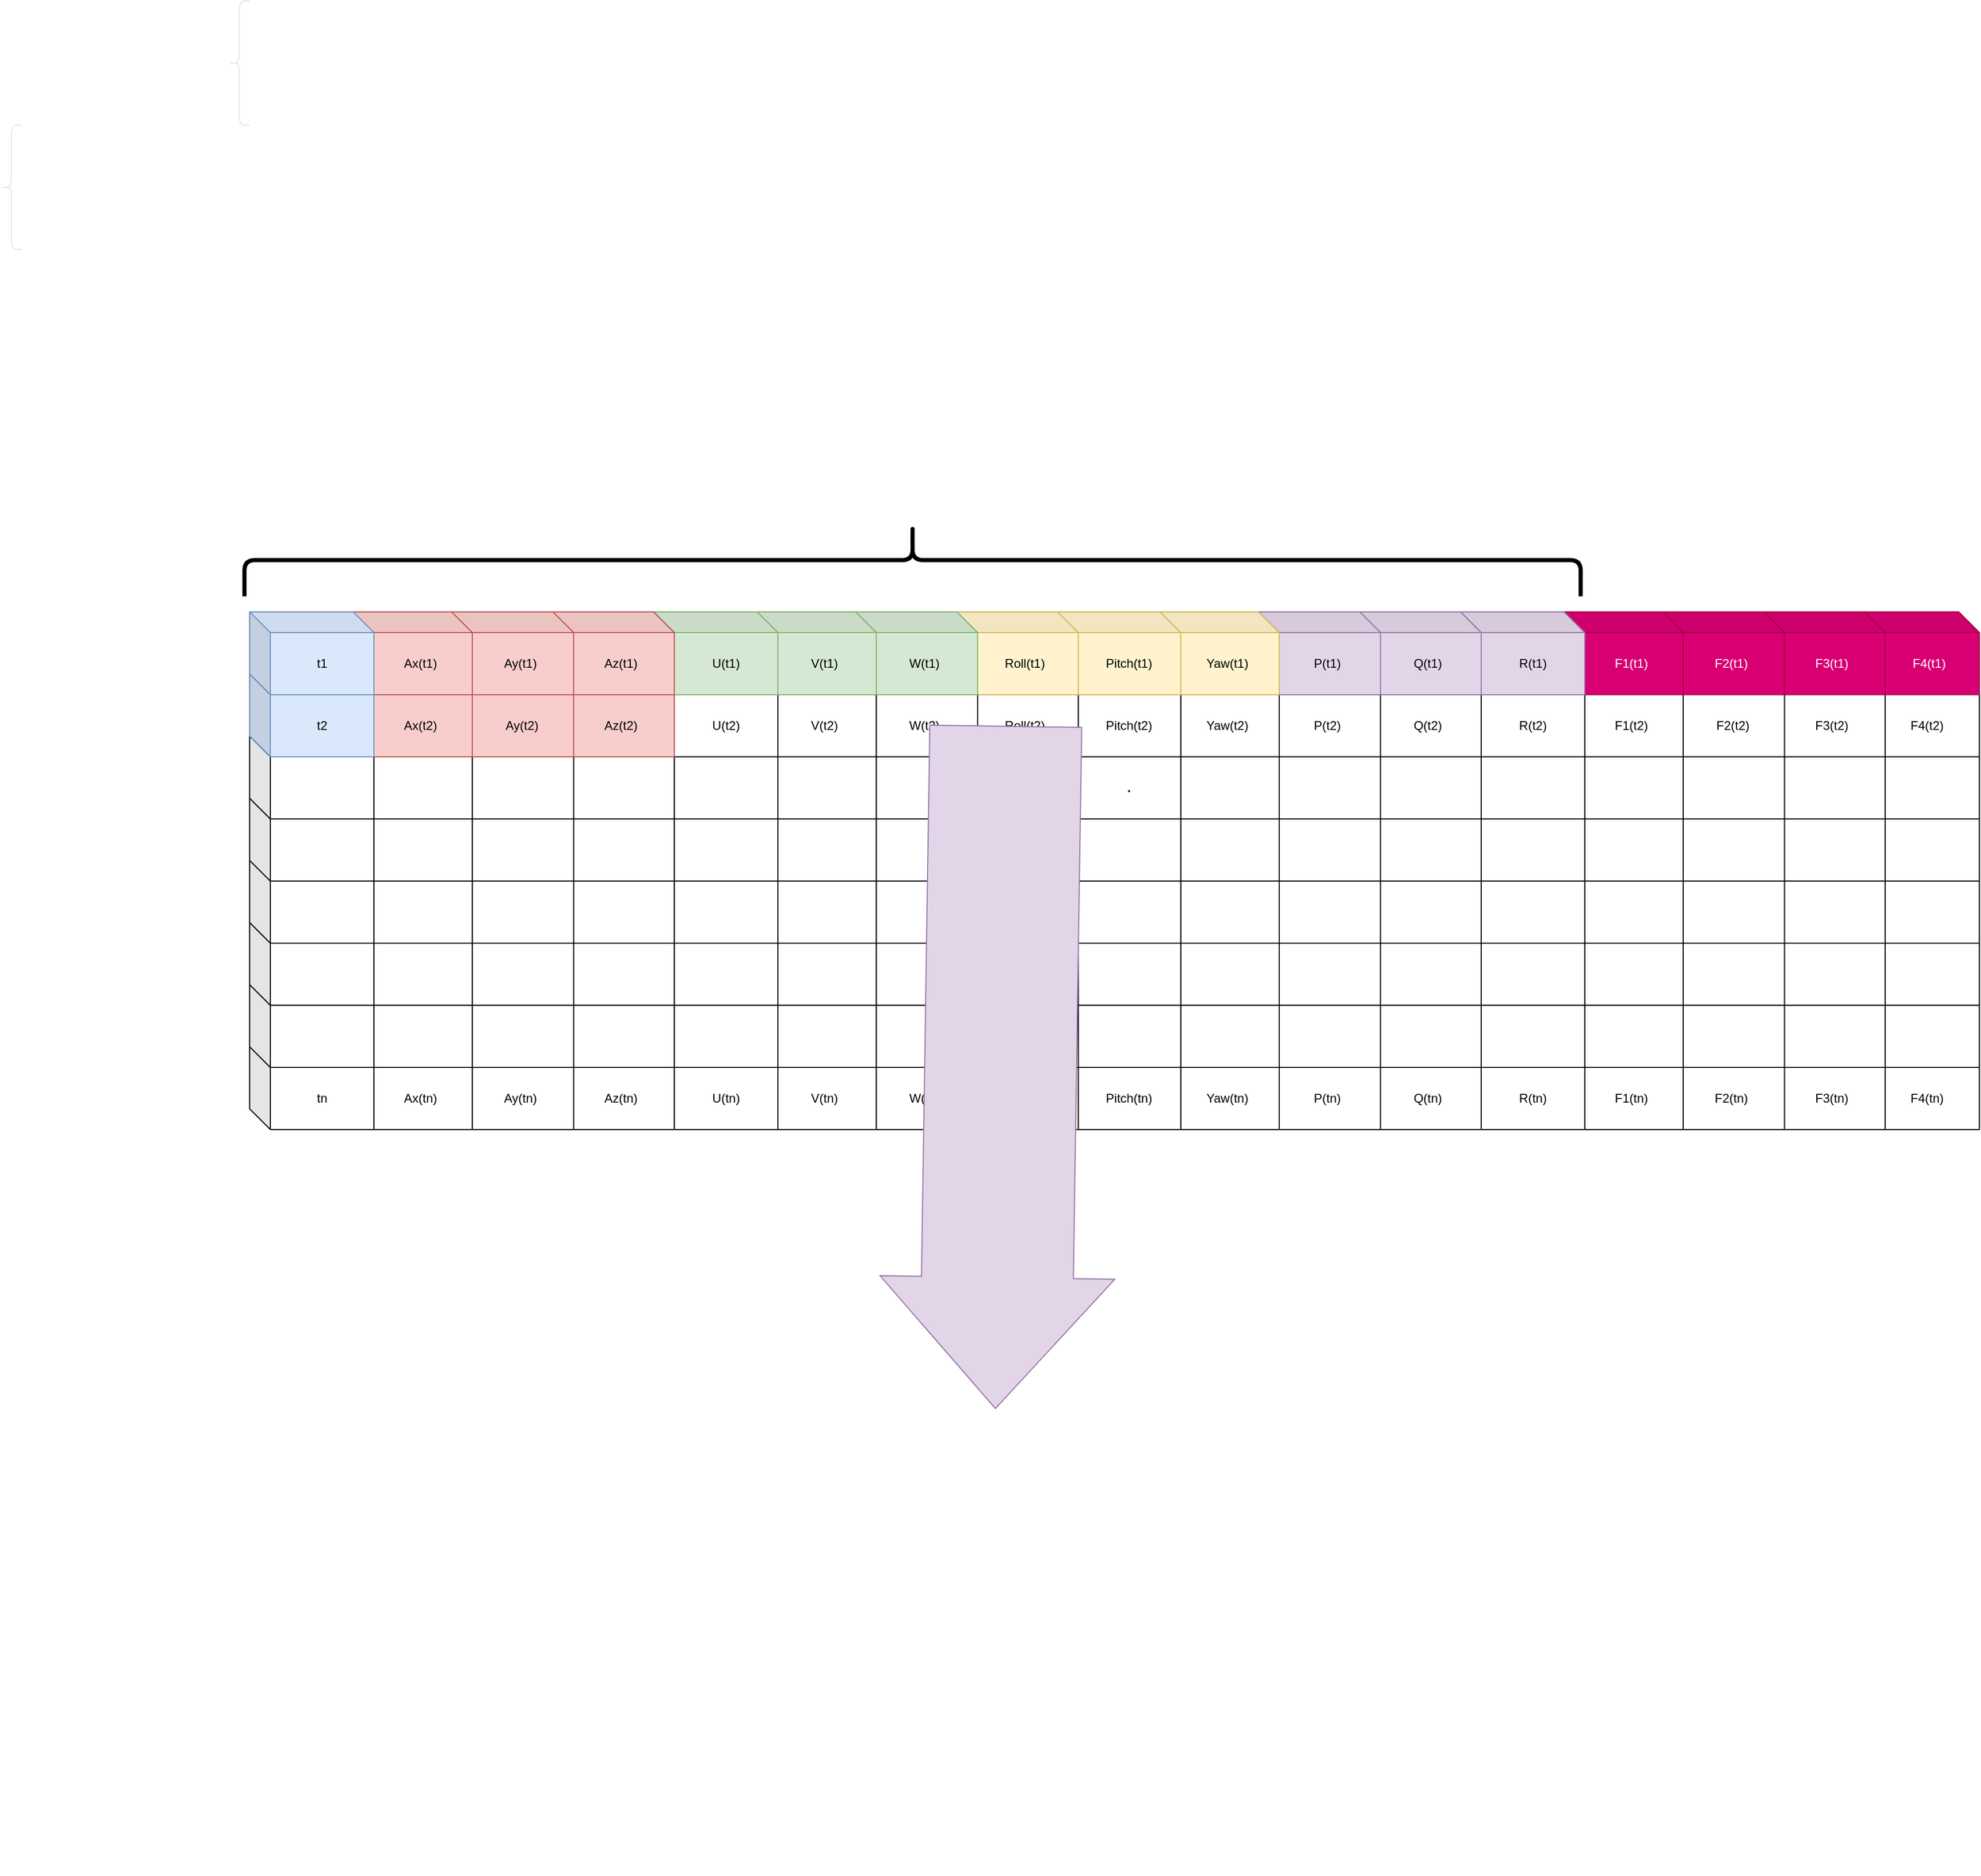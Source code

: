 <mxfile version="20.6.2" type="github">
  <diagram id="QWmx-fH_kVRrVoqvVBay" name="Pagina-1">
    <mxGraphModel dx="3057" dy="2384" grid="1" gridSize="10" guides="1" tooltips="1" connect="1" arrows="1" fold="1" page="1" pageScale="1" pageWidth="827" pageHeight="1169" math="0" shadow="0">
      <root>
        <mxCell id="0" />
        <mxCell id="1" parent="0" />
        <mxCell id="e40BAH5m5hKkYkhLz0NS-443" value="" style="group;fontSize=40;fontStyle=1;" vertex="1" connectable="0" parent="1">
          <mxGeometry x="-1180" y="-380" width="1670" height="1220" as="geometry" />
        </mxCell>
        <mxCell id="e40BAH5m5hKkYkhLz0NS-298" value="" style="group" vertex="1" connectable="0" parent="e40BAH5m5hKkYkhLz0NS-443">
          <mxGeometry x="110" width="1560" height="500" as="geometry" />
        </mxCell>
        <mxCell id="e40BAH5m5hKkYkhLz0NS-299" value="" style="group" vertex="1" connectable="0" parent="e40BAH5m5hKkYkhLz0NS-298">
          <mxGeometry x="769.626" width="790.374" height="500" as="geometry" />
        </mxCell>
        <mxCell id="e40BAH5m5hKkYkhLz0NS-300" value="" style="group" vertex="1" connectable="0" parent="e40BAH5m5hKkYkhLz0NS-299">
          <mxGeometry x="385.307" width="405.066" height="500" as="geometry" />
        </mxCell>
        <mxCell id="e40BAH5m5hKkYkhLz0NS-301" value="" style="group" vertex="1" connectable="0" parent="e40BAH5m5hKkYkhLz0NS-300">
          <mxGeometry x="187.714" width="217.353" height="500" as="geometry" />
        </mxCell>
        <mxCell id="e40BAH5m5hKkYkhLz0NS-302" value="F4(tn)" style="shape=cube;whiteSpace=wrap;html=1;boundedLbl=1;backgroundOutline=1;darkOpacity=0.05;darkOpacity2=0.1;direction=east;" vertex="1" parent="e40BAH5m5hKkYkhLz0NS-301">
          <mxGeometry x="96.04" y="420" width="121.313" height="80" as="geometry" />
        </mxCell>
        <mxCell id="e40BAH5m5hKkYkhLz0NS-303" value="" style="shape=cube;whiteSpace=wrap;html=1;boundedLbl=1;backgroundOutline=1;darkOpacity=0.05;darkOpacity2=0.1;direction=east;" vertex="1" parent="e40BAH5m5hKkYkhLz0NS-301">
          <mxGeometry x="96.04" y="360" width="121.313" height="80" as="geometry" />
        </mxCell>
        <mxCell id="e40BAH5m5hKkYkhLz0NS-304" value="" style="shape=cube;whiteSpace=wrap;html=1;boundedLbl=1;backgroundOutline=1;darkOpacity=0.05;darkOpacity2=0.1;direction=east;" vertex="1" parent="e40BAH5m5hKkYkhLz0NS-301">
          <mxGeometry x="96.04" y="300" width="121.313" height="80" as="geometry" />
        </mxCell>
        <mxCell id="e40BAH5m5hKkYkhLz0NS-305" value="" style="shape=cube;whiteSpace=wrap;html=1;boundedLbl=1;backgroundOutline=1;darkOpacity=0.05;darkOpacity2=0.1;direction=east;" vertex="1" parent="e40BAH5m5hKkYkhLz0NS-301">
          <mxGeometry x="96.04" y="240" width="121.313" height="80" as="geometry" />
        </mxCell>
        <mxCell id="e40BAH5m5hKkYkhLz0NS-306" value="" style="shape=cube;whiteSpace=wrap;html=1;boundedLbl=1;backgroundOutline=1;darkOpacity=0.05;darkOpacity2=0.1;direction=east;" vertex="1" parent="e40BAH5m5hKkYkhLz0NS-301">
          <mxGeometry x="96.04" y="180" width="121.313" height="80" as="geometry" />
        </mxCell>
        <mxCell id="e40BAH5m5hKkYkhLz0NS-307" value="" style="shape=cube;whiteSpace=wrap;html=1;boundedLbl=1;backgroundOutline=1;darkOpacity=0.05;darkOpacity2=0.1;direction=east;" vertex="1" parent="e40BAH5m5hKkYkhLz0NS-301">
          <mxGeometry x="96.04" y="120" width="121.313" height="80" as="geometry" />
        </mxCell>
        <mxCell id="e40BAH5m5hKkYkhLz0NS-308" value="F4(t2)" style="shape=cube;whiteSpace=wrap;html=1;boundedLbl=1;backgroundOutline=1;darkOpacity=0.05;darkOpacity2=0.1;direction=east;" vertex="1" parent="e40BAH5m5hKkYkhLz0NS-301">
          <mxGeometry x="96.04" y="60" width="121.313" height="80" as="geometry" />
        </mxCell>
        <mxCell id="e40BAH5m5hKkYkhLz0NS-309" value="F4(t1)" style="shape=cube;whiteSpace=wrap;html=1;boundedLbl=1;backgroundOutline=1;darkOpacity=0.05;darkOpacity2=0.1;direction=east;fillColor=#d80073;fontColor=#ffffff;strokeColor=#A50040;" vertex="1" parent="e40BAH5m5hKkYkhLz0NS-301">
          <mxGeometry x="100" width="117.35" height="80" as="geometry" />
        </mxCell>
        <mxCell id="e40BAH5m5hKkYkhLz0NS-310" value="" style="shape=cube;whiteSpace=wrap;html=1;boundedLbl=1;backgroundOutline=1;darkOpacity=0.05;darkOpacity2=0.1;" vertex="1" parent="e40BAH5m5hKkYkhLz0NS-301">
          <mxGeometry y="420" width="121.313" height="80" as="geometry" />
        </mxCell>
        <mxCell id="e40BAH5m5hKkYkhLz0NS-311" value="" style="shape=cube;whiteSpace=wrap;html=1;boundedLbl=1;backgroundOutline=1;darkOpacity=0.05;darkOpacity2=0.1;" vertex="1" parent="e40BAH5m5hKkYkhLz0NS-301">
          <mxGeometry y="360" width="121.313" height="80" as="geometry" />
        </mxCell>
        <mxCell id="e40BAH5m5hKkYkhLz0NS-312" value="" style="shape=cube;whiteSpace=wrap;html=1;boundedLbl=1;backgroundOutline=1;darkOpacity=0.05;darkOpacity2=0.1;" vertex="1" parent="e40BAH5m5hKkYkhLz0NS-301">
          <mxGeometry y="300" width="121.313" height="80" as="geometry" />
        </mxCell>
        <mxCell id="e40BAH5m5hKkYkhLz0NS-313" value="" style="shape=cube;whiteSpace=wrap;html=1;boundedLbl=1;backgroundOutline=1;darkOpacity=0.05;darkOpacity2=0.1;" vertex="1" parent="e40BAH5m5hKkYkhLz0NS-301">
          <mxGeometry y="240" width="121.313" height="80" as="geometry" />
        </mxCell>
        <mxCell id="e40BAH5m5hKkYkhLz0NS-314" value="" style="shape=cube;whiteSpace=wrap;html=1;boundedLbl=1;backgroundOutline=1;darkOpacity=0.05;darkOpacity2=0.1;" vertex="1" parent="e40BAH5m5hKkYkhLz0NS-301">
          <mxGeometry y="180" width="121.313" height="80" as="geometry" />
        </mxCell>
        <mxCell id="e40BAH5m5hKkYkhLz0NS-315" value="" style="shape=cube;whiteSpace=wrap;html=1;boundedLbl=1;backgroundOutline=1;darkOpacity=0.05;darkOpacity2=0.1;" vertex="1" parent="e40BAH5m5hKkYkhLz0NS-301">
          <mxGeometry y="120" width="121.313" height="80" as="geometry" />
        </mxCell>
        <mxCell id="e40BAH5m5hKkYkhLz0NS-316" value="" style="shape=cube;whiteSpace=wrap;html=1;boundedLbl=1;backgroundOutline=1;darkOpacity=0.05;darkOpacity2=0.1;" vertex="1" parent="e40BAH5m5hKkYkhLz0NS-301">
          <mxGeometry y="60" width="121.313" height="80" as="geometry" />
        </mxCell>
        <mxCell id="e40BAH5m5hKkYkhLz0NS-317" value="" style="shape=cube;whiteSpace=wrap;html=1;boundedLbl=1;backgroundOutline=1;darkOpacity=0.05;darkOpacity2=0.1;" vertex="1" parent="e40BAH5m5hKkYkhLz0NS-301">
          <mxGeometry width="121.313" height="80" as="geometry" />
        </mxCell>
        <mxCell id="e40BAH5m5hKkYkhLz0NS-318" value="" style="group" vertex="1" connectable="0" parent="e40BAH5m5hKkYkhLz0NS-300">
          <mxGeometry width="212.413" height="500" as="geometry" />
        </mxCell>
        <mxCell id="e40BAH5m5hKkYkhLz0NS-319" value="" style="shape=cube;whiteSpace=wrap;html=1;boundedLbl=1;backgroundOutline=1;darkOpacity=0.05;darkOpacity2=0.1;direction=east;" vertex="1" parent="e40BAH5m5hKkYkhLz0NS-318">
          <mxGeometry x="93.857" y="420" width="118.556" height="80" as="geometry" />
        </mxCell>
        <mxCell id="e40BAH5m5hKkYkhLz0NS-320" value="" style="shape=cube;whiteSpace=wrap;html=1;boundedLbl=1;backgroundOutline=1;darkOpacity=0.05;darkOpacity2=0.1;direction=east;" vertex="1" parent="e40BAH5m5hKkYkhLz0NS-318">
          <mxGeometry x="93.857" y="360" width="118.556" height="80" as="geometry" />
        </mxCell>
        <mxCell id="e40BAH5m5hKkYkhLz0NS-321" value="" style="shape=cube;whiteSpace=wrap;html=1;boundedLbl=1;backgroundOutline=1;darkOpacity=0.05;darkOpacity2=0.1;direction=east;" vertex="1" parent="e40BAH5m5hKkYkhLz0NS-318">
          <mxGeometry x="93.857" y="300" width="118.556" height="80" as="geometry" />
        </mxCell>
        <mxCell id="e40BAH5m5hKkYkhLz0NS-322" value="" style="shape=cube;whiteSpace=wrap;html=1;boundedLbl=1;backgroundOutline=1;darkOpacity=0.05;darkOpacity2=0.1;direction=east;" vertex="1" parent="e40BAH5m5hKkYkhLz0NS-318">
          <mxGeometry x="93.857" y="240" width="118.556" height="80" as="geometry" />
        </mxCell>
        <mxCell id="e40BAH5m5hKkYkhLz0NS-323" value="" style="shape=cube;whiteSpace=wrap;html=1;boundedLbl=1;backgroundOutline=1;darkOpacity=0.05;darkOpacity2=0.1;direction=east;" vertex="1" parent="e40BAH5m5hKkYkhLz0NS-318">
          <mxGeometry x="93.857" y="180" width="118.556" height="80" as="geometry" />
        </mxCell>
        <mxCell id="e40BAH5m5hKkYkhLz0NS-324" value="" style="shape=cube;whiteSpace=wrap;html=1;boundedLbl=1;backgroundOutline=1;darkOpacity=0.05;darkOpacity2=0.1;direction=east;" vertex="1" parent="e40BAH5m5hKkYkhLz0NS-318">
          <mxGeometry x="93.857" y="120" width="118.556" height="80" as="geometry" />
        </mxCell>
        <mxCell id="e40BAH5m5hKkYkhLz0NS-325" value="" style="shape=cube;whiteSpace=wrap;html=1;boundedLbl=1;backgroundOutline=1;darkOpacity=0.05;darkOpacity2=0.1;direction=east;" vertex="1" parent="e40BAH5m5hKkYkhLz0NS-318">
          <mxGeometry x="93.857" y="60" width="118.556" height="80" as="geometry" />
        </mxCell>
        <mxCell id="e40BAH5m5hKkYkhLz0NS-326" value="" style="shape=cube;whiteSpace=wrap;html=1;boundedLbl=1;backgroundOutline=1;darkOpacity=0.05;darkOpacity2=0.1;direction=east;" vertex="1" parent="e40BAH5m5hKkYkhLz0NS-318">
          <mxGeometry x="93.857" width="118.556" height="80" as="geometry" />
        </mxCell>
        <mxCell id="e40BAH5m5hKkYkhLz0NS-327" value="" style="shape=cube;whiteSpace=wrap;html=1;boundedLbl=1;backgroundOutline=1;darkOpacity=0.05;darkOpacity2=0.1;" vertex="1" parent="e40BAH5m5hKkYkhLz0NS-318">
          <mxGeometry y="420" width="118.556" height="80" as="geometry" />
        </mxCell>
        <mxCell id="e40BAH5m5hKkYkhLz0NS-328" value="" style="shape=cube;whiteSpace=wrap;html=1;boundedLbl=1;backgroundOutline=1;darkOpacity=0.05;darkOpacity2=0.1;" vertex="1" parent="e40BAH5m5hKkYkhLz0NS-318">
          <mxGeometry y="360" width="118.556" height="80" as="geometry" />
        </mxCell>
        <mxCell id="e40BAH5m5hKkYkhLz0NS-329" value="" style="shape=cube;whiteSpace=wrap;html=1;boundedLbl=1;backgroundOutline=1;darkOpacity=0.05;darkOpacity2=0.1;" vertex="1" parent="e40BAH5m5hKkYkhLz0NS-318">
          <mxGeometry y="300" width="118.556" height="80" as="geometry" />
        </mxCell>
        <mxCell id="e40BAH5m5hKkYkhLz0NS-330" value="" style="shape=cube;whiteSpace=wrap;html=1;boundedLbl=1;backgroundOutline=1;darkOpacity=0.05;darkOpacity2=0.1;" vertex="1" parent="e40BAH5m5hKkYkhLz0NS-318">
          <mxGeometry y="240" width="118.556" height="80" as="geometry" />
        </mxCell>
        <mxCell id="e40BAH5m5hKkYkhLz0NS-331" value="" style="shape=cube;whiteSpace=wrap;html=1;boundedLbl=1;backgroundOutline=1;darkOpacity=0.05;darkOpacity2=0.1;" vertex="1" parent="e40BAH5m5hKkYkhLz0NS-318">
          <mxGeometry y="180" width="118.556" height="80" as="geometry" />
        </mxCell>
        <mxCell id="e40BAH5m5hKkYkhLz0NS-332" value="" style="shape=cube;whiteSpace=wrap;html=1;boundedLbl=1;backgroundOutline=1;darkOpacity=0.05;darkOpacity2=0.1;" vertex="1" parent="e40BAH5m5hKkYkhLz0NS-318">
          <mxGeometry y="120" width="118.556" height="80" as="geometry" />
        </mxCell>
        <mxCell id="e40BAH5m5hKkYkhLz0NS-333" value="" style="shape=cube;whiteSpace=wrap;html=1;boundedLbl=1;backgroundOutline=1;darkOpacity=0.05;darkOpacity2=0.1;" vertex="1" parent="e40BAH5m5hKkYkhLz0NS-318">
          <mxGeometry y="60" width="118.556" height="80" as="geometry" />
        </mxCell>
        <mxCell id="e40BAH5m5hKkYkhLz0NS-334" value="R(t1)" style="shape=cube;whiteSpace=wrap;html=1;boundedLbl=1;backgroundOutline=1;darkOpacity=0.05;darkOpacity2=0.1;" vertex="1" parent="e40BAH5m5hKkYkhLz0NS-318">
          <mxGeometry width="118.556" height="80" as="geometry" />
        </mxCell>
        <mxCell id="e40BAH5m5hKkYkhLz0NS-335" value="" style="group" vertex="1" connectable="0" parent="e40BAH5m5hKkYkhLz0NS-299">
          <mxGeometry width="405.066" height="500" as="geometry" />
        </mxCell>
        <mxCell id="e40BAH5m5hKkYkhLz0NS-336" value="" style="group" vertex="1" connectable="0" parent="e40BAH5m5hKkYkhLz0NS-335">
          <mxGeometry x="187.714" width="217.353" height="500" as="geometry" />
        </mxCell>
        <mxCell id="e40BAH5m5hKkYkhLz0NS-337" value="" style="shape=cube;whiteSpace=wrap;html=1;boundedLbl=1;backgroundOutline=1;darkOpacity=0.05;darkOpacity2=0.1;direction=east;" vertex="1" parent="e40BAH5m5hKkYkhLz0NS-336">
          <mxGeometry x="96.04" y="420" width="121.313" height="80" as="geometry" />
        </mxCell>
        <mxCell id="e40BAH5m5hKkYkhLz0NS-338" value="" style="shape=cube;whiteSpace=wrap;html=1;boundedLbl=1;backgroundOutline=1;darkOpacity=0.05;darkOpacity2=0.1;direction=east;" vertex="1" parent="e40BAH5m5hKkYkhLz0NS-336">
          <mxGeometry x="96.04" y="360" width="121.313" height="80" as="geometry" />
        </mxCell>
        <mxCell id="e40BAH5m5hKkYkhLz0NS-339" value="" style="shape=cube;whiteSpace=wrap;html=1;boundedLbl=1;backgroundOutline=1;darkOpacity=0.05;darkOpacity2=0.1;direction=east;" vertex="1" parent="e40BAH5m5hKkYkhLz0NS-336">
          <mxGeometry x="96.04" y="300" width="121.313" height="80" as="geometry" />
        </mxCell>
        <mxCell id="e40BAH5m5hKkYkhLz0NS-340" value="" style="shape=cube;whiteSpace=wrap;html=1;boundedLbl=1;backgroundOutline=1;darkOpacity=0.05;darkOpacity2=0.1;direction=east;" vertex="1" parent="e40BAH5m5hKkYkhLz0NS-336">
          <mxGeometry x="96.04" y="240" width="121.313" height="80" as="geometry" />
        </mxCell>
        <mxCell id="e40BAH5m5hKkYkhLz0NS-341" value="" style="shape=cube;whiteSpace=wrap;html=1;boundedLbl=1;backgroundOutline=1;darkOpacity=0.05;darkOpacity2=0.1;direction=east;" vertex="1" parent="e40BAH5m5hKkYkhLz0NS-336">
          <mxGeometry x="96.04" y="180" width="121.313" height="80" as="geometry" />
        </mxCell>
        <mxCell id="e40BAH5m5hKkYkhLz0NS-342" value="" style="shape=cube;whiteSpace=wrap;html=1;boundedLbl=1;backgroundOutline=1;darkOpacity=0.05;darkOpacity2=0.1;direction=east;" vertex="1" parent="e40BAH5m5hKkYkhLz0NS-336">
          <mxGeometry x="96.04" y="120" width="121.313" height="80" as="geometry" />
        </mxCell>
        <mxCell id="e40BAH5m5hKkYkhLz0NS-343" value="" style="shape=cube;whiteSpace=wrap;html=1;boundedLbl=1;backgroundOutline=1;darkOpacity=0.05;darkOpacity2=0.1;direction=east;" vertex="1" parent="e40BAH5m5hKkYkhLz0NS-336">
          <mxGeometry x="96.04" y="60" width="121.313" height="80" as="geometry" />
        </mxCell>
        <mxCell id="e40BAH5m5hKkYkhLz0NS-344" value="Q(t1)" style="shape=cube;whiteSpace=wrap;html=1;boundedLbl=1;backgroundOutline=1;darkOpacity=0.05;darkOpacity2=0.1;direction=east;" vertex="1" parent="e40BAH5m5hKkYkhLz0NS-336">
          <mxGeometry x="96.04" width="121.313" height="80" as="geometry" />
        </mxCell>
        <mxCell id="e40BAH5m5hKkYkhLz0NS-345" value="" style="shape=cube;whiteSpace=wrap;html=1;boundedLbl=1;backgroundOutline=1;darkOpacity=0.05;darkOpacity2=0.1;" vertex="1" parent="e40BAH5m5hKkYkhLz0NS-336">
          <mxGeometry y="420" width="121.313" height="80" as="geometry" />
        </mxCell>
        <mxCell id="e40BAH5m5hKkYkhLz0NS-346" value="" style="shape=cube;whiteSpace=wrap;html=1;boundedLbl=1;backgroundOutline=1;darkOpacity=0.05;darkOpacity2=0.1;" vertex="1" parent="e40BAH5m5hKkYkhLz0NS-336">
          <mxGeometry y="360" width="121.313" height="80" as="geometry" />
        </mxCell>
        <mxCell id="e40BAH5m5hKkYkhLz0NS-347" value="" style="shape=cube;whiteSpace=wrap;html=1;boundedLbl=1;backgroundOutline=1;darkOpacity=0.05;darkOpacity2=0.1;" vertex="1" parent="e40BAH5m5hKkYkhLz0NS-336">
          <mxGeometry y="300" width="121.313" height="80" as="geometry" />
        </mxCell>
        <mxCell id="e40BAH5m5hKkYkhLz0NS-348" value="" style="shape=cube;whiteSpace=wrap;html=1;boundedLbl=1;backgroundOutline=1;darkOpacity=0.05;darkOpacity2=0.1;" vertex="1" parent="e40BAH5m5hKkYkhLz0NS-336">
          <mxGeometry y="240" width="121.313" height="80" as="geometry" />
        </mxCell>
        <mxCell id="e40BAH5m5hKkYkhLz0NS-349" value="" style="shape=cube;whiteSpace=wrap;html=1;boundedLbl=1;backgroundOutline=1;darkOpacity=0.05;darkOpacity2=0.1;" vertex="1" parent="e40BAH5m5hKkYkhLz0NS-336">
          <mxGeometry y="180" width="121.313" height="80" as="geometry" />
        </mxCell>
        <mxCell id="e40BAH5m5hKkYkhLz0NS-350" value="" style="shape=cube;whiteSpace=wrap;html=1;boundedLbl=1;backgroundOutline=1;darkOpacity=0.05;darkOpacity2=0.1;" vertex="1" parent="e40BAH5m5hKkYkhLz0NS-336">
          <mxGeometry y="120" width="121.313" height="80" as="geometry" />
        </mxCell>
        <mxCell id="e40BAH5m5hKkYkhLz0NS-351" value="" style="shape=cube;whiteSpace=wrap;html=1;boundedLbl=1;backgroundOutline=1;darkOpacity=0.05;darkOpacity2=0.1;" vertex="1" parent="e40BAH5m5hKkYkhLz0NS-336">
          <mxGeometry y="60" width="121.313" height="80" as="geometry" />
        </mxCell>
        <mxCell id="e40BAH5m5hKkYkhLz0NS-352" value="P(t1)" style="shape=cube;whiteSpace=wrap;html=1;boundedLbl=1;backgroundOutline=1;darkOpacity=0.05;darkOpacity2=0.1;" vertex="1" parent="e40BAH5m5hKkYkhLz0NS-336">
          <mxGeometry width="121.313" height="80" as="geometry" />
        </mxCell>
        <mxCell id="e40BAH5m5hKkYkhLz0NS-353" value="" style="group" vertex="1" connectable="0" parent="e40BAH5m5hKkYkhLz0NS-335">
          <mxGeometry width="212.413" height="500" as="geometry" />
        </mxCell>
        <mxCell id="e40BAH5m5hKkYkhLz0NS-354" value="" style="shape=cube;whiteSpace=wrap;html=1;boundedLbl=1;backgroundOutline=1;darkOpacity=0.05;darkOpacity2=0.1;direction=east;" vertex="1" parent="e40BAH5m5hKkYkhLz0NS-353">
          <mxGeometry x="93.857" y="420" width="118.556" height="80" as="geometry" />
        </mxCell>
        <mxCell id="e40BAH5m5hKkYkhLz0NS-355" value="" style="shape=cube;whiteSpace=wrap;html=1;boundedLbl=1;backgroundOutline=1;darkOpacity=0.05;darkOpacity2=0.1;direction=east;" vertex="1" parent="e40BAH5m5hKkYkhLz0NS-353">
          <mxGeometry x="93.857" y="360" width="118.556" height="80" as="geometry" />
        </mxCell>
        <mxCell id="e40BAH5m5hKkYkhLz0NS-356" value="" style="shape=cube;whiteSpace=wrap;html=1;boundedLbl=1;backgroundOutline=1;darkOpacity=0.05;darkOpacity2=0.1;direction=east;" vertex="1" parent="e40BAH5m5hKkYkhLz0NS-353">
          <mxGeometry x="93.857" y="300" width="118.556" height="80" as="geometry" />
        </mxCell>
        <mxCell id="e40BAH5m5hKkYkhLz0NS-357" value="" style="shape=cube;whiteSpace=wrap;html=1;boundedLbl=1;backgroundOutline=1;darkOpacity=0.05;darkOpacity2=0.1;direction=east;" vertex="1" parent="e40BAH5m5hKkYkhLz0NS-353">
          <mxGeometry x="93.857" y="240" width="118.556" height="80" as="geometry" />
        </mxCell>
        <mxCell id="e40BAH5m5hKkYkhLz0NS-358" value="" style="shape=cube;whiteSpace=wrap;html=1;boundedLbl=1;backgroundOutline=1;darkOpacity=0.05;darkOpacity2=0.1;direction=east;" vertex="1" parent="e40BAH5m5hKkYkhLz0NS-353">
          <mxGeometry x="93.857" y="180" width="118.556" height="80" as="geometry" />
        </mxCell>
        <mxCell id="e40BAH5m5hKkYkhLz0NS-359" value="" style="shape=cube;whiteSpace=wrap;html=1;boundedLbl=1;backgroundOutline=1;darkOpacity=0.05;darkOpacity2=0.1;direction=east;" vertex="1" parent="e40BAH5m5hKkYkhLz0NS-353">
          <mxGeometry x="93.857" y="120" width="118.556" height="80" as="geometry" />
        </mxCell>
        <mxCell id="e40BAH5m5hKkYkhLz0NS-360" value="" style="shape=cube;whiteSpace=wrap;html=1;boundedLbl=1;backgroundOutline=1;darkOpacity=0.05;darkOpacity2=0.1;direction=east;" vertex="1" parent="e40BAH5m5hKkYkhLz0NS-353">
          <mxGeometry x="93.857" y="60" width="118.556" height="80" as="geometry" />
        </mxCell>
        <mxCell id="e40BAH5m5hKkYkhLz0NS-361" value="Yaw(t1)" style="shape=cube;whiteSpace=wrap;html=1;boundedLbl=1;backgroundOutline=1;darkOpacity=0.05;darkOpacity2=0.1;direction=east;" vertex="1" parent="e40BAH5m5hKkYkhLz0NS-353">
          <mxGeometry x="93.857" width="118.556" height="80" as="geometry" />
        </mxCell>
        <mxCell id="e40BAH5m5hKkYkhLz0NS-362" value="" style="shape=cube;whiteSpace=wrap;html=1;boundedLbl=1;backgroundOutline=1;darkOpacity=0.05;darkOpacity2=0.1;" vertex="1" parent="e40BAH5m5hKkYkhLz0NS-353">
          <mxGeometry y="420" width="118.556" height="80" as="geometry" />
        </mxCell>
        <mxCell id="e40BAH5m5hKkYkhLz0NS-363" value="" style="shape=cube;whiteSpace=wrap;html=1;boundedLbl=1;backgroundOutline=1;darkOpacity=0.05;darkOpacity2=0.1;" vertex="1" parent="e40BAH5m5hKkYkhLz0NS-353">
          <mxGeometry y="360" width="118.556" height="80" as="geometry" />
        </mxCell>
        <mxCell id="e40BAH5m5hKkYkhLz0NS-364" value="" style="shape=cube;whiteSpace=wrap;html=1;boundedLbl=1;backgroundOutline=1;darkOpacity=0.05;darkOpacity2=0.1;" vertex="1" parent="e40BAH5m5hKkYkhLz0NS-353">
          <mxGeometry y="300" width="118.556" height="80" as="geometry" />
        </mxCell>
        <mxCell id="e40BAH5m5hKkYkhLz0NS-365" value="" style="shape=cube;whiteSpace=wrap;html=1;boundedLbl=1;backgroundOutline=1;darkOpacity=0.05;darkOpacity2=0.1;" vertex="1" parent="e40BAH5m5hKkYkhLz0NS-353">
          <mxGeometry y="240" width="118.556" height="80" as="geometry" />
        </mxCell>
        <mxCell id="e40BAH5m5hKkYkhLz0NS-366" value="" style="shape=cube;whiteSpace=wrap;html=1;boundedLbl=1;backgroundOutline=1;darkOpacity=0.05;darkOpacity2=0.1;" vertex="1" parent="e40BAH5m5hKkYkhLz0NS-353">
          <mxGeometry y="180" width="118.556" height="80" as="geometry" />
        </mxCell>
        <mxCell id="e40BAH5m5hKkYkhLz0NS-367" value="" style="shape=cube;whiteSpace=wrap;html=1;boundedLbl=1;backgroundOutline=1;darkOpacity=0.05;darkOpacity2=0.1;" vertex="1" parent="e40BAH5m5hKkYkhLz0NS-353">
          <mxGeometry y="120" width="118.556" height="80" as="geometry" />
        </mxCell>
        <mxCell id="e40BAH5m5hKkYkhLz0NS-368" value="" style="shape=cube;whiteSpace=wrap;html=1;boundedLbl=1;backgroundOutline=1;darkOpacity=0.05;darkOpacity2=0.1;" vertex="1" parent="e40BAH5m5hKkYkhLz0NS-353">
          <mxGeometry y="60" width="118.556" height="80" as="geometry" />
        </mxCell>
        <mxCell id="e40BAH5m5hKkYkhLz0NS-369" value="Pitch(t1)" style="shape=cube;whiteSpace=wrap;html=1;boundedLbl=1;backgroundOutline=1;darkOpacity=0.05;darkOpacity2=0.1;" vertex="1" parent="e40BAH5m5hKkYkhLz0NS-353">
          <mxGeometry width="118.556" height="80" as="geometry" />
        </mxCell>
        <mxCell id="e40BAH5m5hKkYkhLz0NS-370" value="A" style="group" vertex="1" connectable="0" parent="e40BAH5m5hKkYkhLz0NS-298">
          <mxGeometry width="790.374" height="500" as="geometry" />
        </mxCell>
        <mxCell id="e40BAH5m5hKkYkhLz0NS-371" value="" style="group" vertex="1" connectable="0" parent="e40BAH5m5hKkYkhLz0NS-370">
          <mxGeometry x="385.307" width="405.066" height="500" as="geometry" />
        </mxCell>
        <mxCell id="e40BAH5m5hKkYkhLz0NS-372" value="" style="group" vertex="1" connectable="0" parent="e40BAH5m5hKkYkhLz0NS-371">
          <mxGeometry x="187.714" width="217.353" height="500" as="geometry" />
        </mxCell>
        <mxCell id="e40BAH5m5hKkYkhLz0NS-373" value="" style="shape=cube;whiteSpace=wrap;html=1;boundedLbl=1;backgroundOutline=1;darkOpacity=0.05;darkOpacity2=0.1;direction=east;" vertex="1" parent="e40BAH5m5hKkYkhLz0NS-372">
          <mxGeometry x="96.04" y="420" width="121.313" height="80" as="geometry" />
        </mxCell>
        <mxCell id="e40BAH5m5hKkYkhLz0NS-374" value="" style="shape=cube;whiteSpace=wrap;html=1;boundedLbl=1;backgroundOutline=1;darkOpacity=0.05;darkOpacity2=0.1;direction=east;" vertex="1" parent="e40BAH5m5hKkYkhLz0NS-372">
          <mxGeometry x="96.04" y="360" width="121.313" height="80" as="geometry" />
        </mxCell>
        <mxCell id="e40BAH5m5hKkYkhLz0NS-375" value="" style="shape=cube;whiteSpace=wrap;html=1;boundedLbl=1;backgroundOutline=1;darkOpacity=0.05;darkOpacity2=0.1;direction=east;" vertex="1" parent="e40BAH5m5hKkYkhLz0NS-372">
          <mxGeometry x="96.04" y="300" width="121.313" height="80" as="geometry" />
        </mxCell>
        <mxCell id="e40BAH5m5hKkYkhLz0NS-376" value="" style="shape=cube;whiteSpace=wrap;html=1;boundedLbl=1;backgroundOutline=1;darkOpacity=0.05;darkOpacity2=0.1;direction=east;" vertex="1" parent="e40BAH5m5hKkYkhLz0NS-372">
          <mxGeometry x="96.04" y="240" width="121.313" height="80" as="geometry" />
        </mxCell>
        <mxCell id="e40BAH5m5hKkYkhLz0NS-377" value="" style="shape=cube;whiteSpace=wrap;html=1;boundedLbl=1;backgroundOutline=1;darkOpacity=0.05;darkOpacity2=0.1;direction=east;" vertex="1" parent="e40BAH5m5hKkYkhLz0NS-372">
          <mxGeometry x="96.04" y="180" width="121.313" height="80" as="geometry" />
        </mxCell>
        <mxCell id="e40BAH5m5hKkYkhLz0NS-378" value="" style="shape=cube;whiteSpace=wrap;html=1;boundedLbl=1;backgroundOutline=1;darkOpacity=0.05;darkOpacity2=0.1;direction=east;" vertex="1" parent="e40BAH5m5hKkYkhLz0NS-372">
          <mxGeometry x="96.04" y="120" width="121.313" height="80" as="geometry" />
        </mxCell>
        <mxCell id="e40BAH5m5hKkYkhLz0NS-379" value="" style="shape=cube;whiteSpace=wrap;html=1;boundedLbl=1;backgroundOutline=1;darkOpacity=0.05;darkOpacity2=0.1;direction=east;" vertex="1" parent="e40BAH5m5hKkYkhLz0NS-372">
          <mxGeometry x="96.04" y="60" width="121.313" height="80" as="geometry" />
        </mxCell>
        <mxCell id="e40BAH5m5hKkYkhLz0NS-380" value="Roll(t1)" style="shape=cube;whiteSpace=wrap;html=1;boundedLbl=1;backgroundOutline=1;darkOpacity=0.05;darkOpacity2=0.1;direction=east;" vertex="1" parent="e40BAH5m5hKkYkhLz0NS-372">
          <mxGeometry x="96.04" width="121.313" height="80" as="geometry" />
        </mxCell>
        <mxCell id="e40BAH5m5hKkYkhLz0NS-381" value="" style="shape=cube;whiteSpace=wrap;html=1;boundedLbl=1;backgroundOutline=1;darkOpacity=0.05;darkOpacity2=0.1;" vertex="1" parent="e40BAH5m5hKkYkhLz0NS-372">
          <mxGeometry y="420" width="121.313" height="80" as="geometry" />
        </mxCell>
        <mxCell id="e40BAH5m5hKkYkhLz0NS-382" value="" style="shape=cube;whiteSpace=wrap;html=1;boundedLbl=1;backgroundOutline=1;darkOpacity=0.05;darkOpacity2=0.1;" vertex="1" parent="e40BAH5m5hKkYkhLz0NS-372">
          <mxGeometry y="360" width="121.313" height="80" as="geometry" />
        </mxCell>
        <mxCell id="e40BAH5m5hKkYkhLz0NS-383" value="" style="shape=cube;whiteSpace=wrap;html=1;boundedLbl=1;backgroundOutline=1;darkOpacity=0.05;darkOpacity2=0.1;" vertex="1" parent="e40BAH5m5hKkYkhLz0NS-372">
          <mxGeometry y="300" width="121.313" height="80" as="geometry" />
        </mxCell>
        <mxCell id="e40BAH5m5hKkYkhLz0NS-384" value="" style="shape=cube;whiteSpace=wrap;html=1;boundedLbl=1;backgroundOutline=1;darkOpacity=0.05;darkOpacity2=0.1;" vertex="1" parent="e40BAH5m5hKkYkhLz0NS-372">
          <mxGeometry y="240" width="121.313" height="80" as="geometry" />
        </mxCell>
        <mxCell id="e40BAH5m5hKkYkhLz0NS-385" value="" style="shape=cube;whiteSpace=wrap;html=1;boundedLbl=1;backgroundOutline=1;darkOpacity=0.05;darkOpacity2=0.1;" vertex="1" parent="e40BAH5m5hKkYkhLz0NS-372">
          <mxGeometry y="180" width="121.313" height="80" as="geometry" />
        </mxCell>
        <mxCell id="e40BAH5m5hKkYkhLz0NS-386" value="" style="shape=cube;whiteSpace=wrap;html=1;boundedLbl=1;backgroundOutline=1;darkOpacity=0.05;darkOpacity2=0.1;" vertex="1" parent="e40BAH5m5hKkYkhLz0NS-372">
          <mxGeometry y="120" width="121.313" height="80" as="geometry" />
        </mxCell>
        <mxCell id="e40BAH5m5hKkYkhLz0NS-387" value="" style="shape=cube;whiteSpace=wrap;html=1;boundedLbl=1;backgroundOutline=1;darkOpacity=0.05;darkOpacity2=0.1;" vertex="1" parent="e40BAH5m5hKkYkhLz0NS-372">
          <mxGeometry y="60" width="121.313" height="80" as="geometry" />
        </mxCell>
        <mxCell id="e40BAH5m5hKkYkhLz0NS-388" value="W(t1)" style="shape=cube;whiteSpace=wrap;html=1;boundedLbl=1;backgroundOutline=1;darkOpacity=0.05;darkOpacity2=0.1;" vertex="1" parent="e40BAH5m5hKkYkhLz0NS-372">
          <mxGeometry width="121.313" height="80" as="geometry" />
        </mxCell>
        <mxCell id="e40BAH5m5hKkYkhLz0NS-389" value="" style="group" vertex="1" connectable="0" parent="e40BAH5m5hKkYkhLz0NS-371">
          <mxGeometry width="212.413" height="500" as="geometry" />
        </mxCell>
        <mxCell id="e40BAH5m5hKkYkhLz0NS-390" value="" style="shape=cube;whiteSpace=wrap;html=1;boundedLbl=1;backgroundOutline=1;darkOpacity=0.05;darkOpacity2=0.1;direction=east;" vertex="1" parent="e40BAH5m5hKkYkhLz0NS-389">
          <mxGeometry x="93.857" y="420" width="118.556" height="80" as="geometry" />
        </mxCell>
        <mxCell id="e40BAH5m5hKkYkhLz0NS-391" value="" style="shape=cube;whiteSpace=wrap;html=1;boundedLbl=1;backgroundOutline=1;darkOpacity=0.05;darkOpacity2=0.1;direction=east;" vertex="1" parent="e40BAH5m5hKkYkhLz0NS-389">
          <mxGeometry x="93.857" y="360" width="118.556" height="80" as="geometry" />
        </mxCell>
        <mxCell id="e40BAH5m5hKkYkhLz0NS-392" value="" style="shape=cube;whiteSpace=wrap;html=1;boundedLbl=1;backgroundOutline=1;darkOpacity=0.05;darkOpacity2=0.1;direction=east;" vertex="1" parent="e40BAH5m5hKkYkhLz0NS-389">
          <mxGeometry x="93.857" y="300" width="118.556" height="80" as="geometry" />
        </mxCell>
        <mxCell id="e40BAH5m5hKkYkhLz0NS-393" value="" style="shape=cube;whiteSpace=wrap;html=1;boundedLbl=1;backgroundOutline=1;darkOpacity=0.05;darkOpacity2=0.1;direction=east;" vertex="1" parent="e40BAH5m5hKkYkhLz0NS-389">
          <mxGeometry x="93.857" y="240" width="118.556" height="80" as="geometry" />
        </mxCell>
        <mxCell id="e40BAH5m5hKkYkhLz0NS-394" value="" style="shape=cube;whiteSpace=wrap;html=1;boundedLbl=1;backgroundOutline=1;darkOpacity=0.05;darkOpacity2=0.1;direction=east;" vertex="1" parent="e40BAH5m5hKkYkhLz0NS-389">
          <mxGeometry x="93.857" y="180" width="118.556" height="80" as="geometry" />
        </mxCell>
        <mxCell id="e40BAH5m5hKkYkhLz0NS-395" value="" style="shape=cube;whiteSpace=wrap;html=1;boundedLbl=1;backgroundOutline=1;darkOpacity=0.05;darkOpacity2=0.1;direction=east;" vertex="1" parent="e40BAH5m5hKkYkhLz0NS-389">
          <mxGeometry x="93.857" y="120" width="118.556" height="80" as="geometry" />
        </mxCell>
        <mxCell id="e40BAH5m5hKkYkhLz0NS-396" value="" style="shape=cube;whiteSpace=wrap;html=1;boundedLbl=1;backgroundOutline=1;darkOpacity=0.05;darkOpacity2=0.1;direction=east;" vertex="1" parent="e40BAH5m5hKkYkhLz0NS-389">
          <mxGeometry x="93.857" y="60" width="118.556" height="80" as="geometry" />
        </mxCell>
        <mxCell id="e40BAH5m5hKkYkhLz0NS-397" value="V(t1)" style="shape=cube;whiteSpace=wrap;html=1;boundedLbl=1;backgroundOutline=1;darkOpacity=0.05;darkOpacity2=0.1;direction=east;" vertex="1" parent="e40BAH5m5hKkYkhLz0NS-389">
          <mxGeometry x="93.857" width="118.556" height="80" as="geometry" />
        </mxCell>
        <mxCell id="e40BAH5m5hKkYkhLz0NS-398" value="" style="shape=cube;whiteSpace=wrap;html=1;boundedLbl=1;backgroundOutline=1;darkOpacity=0.05;darkOpacity2=0.1;" vertex="1" parent="e40BAH5m5hKkYkhLz0NS-389">
          <mxGeometry y="420" width="118.556" height="80" as="geometry" />
        </mxCell>
        <mxCell id="e40BAH5m5hKkYkhLz0NS-399" value="" style="shape=cube;whiteSpace=wrap;html=1;boundedLbl=1;backgroundOutline=1;darkOpacity=0.05;darkOpacity2=0.1;" vertex="1" parent="e40BAH5m5hKkYkhLz0NS-389">
          <mxGeometry y="360" width="118.556" height="80" as="geometry" />
        </mxCell>
        <mxCell id="e40BAH5m5hKkYkhLz0NS-400" value="" style="shape=cube;whiteSpace=wrap;html=1;boundedLbl=1;backgroundOutline=1;darkOpacity=0.05;darkOpacity2=0.1;" vertex="1" parent="e40BAH5m5hKkYkhLz0NS-389">
          <mxGeometry y="300" width="118.556" height="80" as="geometry" />
        </mxCell>
        <mxCell id="e40BAH5m5hKkYkhLz0NS-401" value="" style="shape=cube;whiteSpace=wrap;html=1;boundedLbl=1;backgroundOutline=1;darkOpacity=0.05;darkOpacity2=0.1;" vertex="1" parent="e40BAH5m5hKkYkhLz0NS-389">
          <mxGeometry y="240" width="118.556" height="80" as="geometry" />
        </mxCell>
        <mxCell id="e40BAH5m5hKkYkhLz0NS-402" value="" style="shape=cube;whiteSpace=wrap;html=1;boundedLbl=1;backgroundOutline=1;darkOpacity=0.05;darkOpacity2=0.1;" vertex="1" parent="e40BAH5m5hKkYkhLz0NS-389">
          <mxGeometry y="180" width="118.556" height="80" as="geometry" />
        </mxCell>
        <mxCell id="e40BAH5m5hKkYkhLz0NS-403" value="" style="shape=cube;whiteSpace=wrap;html=1;boundedLbl=1;backgroundOutline=1;darkOpacity=0.05;darkOpacity2=0.1;" vertex="1" parent="e40BAH5m5hKkYkhLz0NS-389">
          <mxGeometry y="120" width="118.556" height="80" as="geometry" />
        </mxCell>
        <mxCell id="e40BAH5m5hKkYkhLz0NS-404" value="" style="shape=cube;whiteSpace=wrap;html=1;boundedLbl=1;backgroundOutline=1;darkOpacity=0.05;darkOpacity2=0.1;" vertex="1" parent="e40BAH5m5hKkYkhLz0NS-389">
          <mxGeometry y="60" width="118.556" height="80" as="geometry" />
        </mxCell>
        <mxCell id="e40BAH5m5hKkYkhLz0NS-405" value="U(t1)" style="shape=cube;whiteSpace=wrap;html=1;boundedLbl=1;backgroundOutline=1;darkOpacity=0.05;darkOpacity2=0.1;" vertex="1" parent="e40BAH5m5hKkYkhLz0NS-389">
          <mxGeometry width="118.556" height="80" as="geometry" />
        </mxCell>
        <mxCell id="e40BAH5m5hKkYkhLz0NS-406" value="" style="group" vertex="1" connectable="0" parent="e40BAH5m5hKkYkhLz0NS-370">
          <mxGeometry width="405.066" height="500" as="geometry" />
        </mxCell>
        <mxCell id="e40BAH5m5hKkYkhLz0NS-407" value="" style="group" vertex="1" connectable="0" parent="e40BAH5m5hKkYkhLz0NS-406">
          <mxGeometry x="187.714" width="217.353" height="500" as="geometry" />
        </mxCell>
        <mxCell id="e40BAH5m5hKkYkhLz0NS-408" value="" style="shape=cube;whiteSpace=wrap;html=1;boundedLbl=1;backgroundOutline=1;darkOpacity=0.05;darkOpacity2=0.1;direction=east;" vertex="1" parent="e40BAH5m5hKkYkhLz0NS-407">
          <mxGeometry x="96.04" y="420" width="121.313" height="80" as="geometry" />
        </mxCell>
        <mxCell id="e40BAH5m5hKkYkhLz0NS-409" value="" style="shape=cube;whiteSpace=wrap;html=1;boundedLbl=1;backgroundOutline=1;darkOpacity=0.05;darkOpacity2=0.1;direction=east;" vertex="1" parent="e40BAH5m5hKkYkhLz0NS-407">
          <mxGeometry x="96.04" y="360" width="121.313" height="80" as="geometry" />
        </mxCell>
        <mxCell id="e40BAH5m5hKkYkhLz0NS-410" value="" style="shape=cube;whiteSpace=wrap;html=1;boundedLbl=1;backgroundOutline=1;darkOpacity=0.05;darkOpacity2=0.1;direction=east;" vertex="1" parent="e40BAH5m5hKkYkhLz0NS-407">
          <mxGeometry x="96.04" y="300" width="121.313" height="80" as="geometry" />
        </mxCell>
        <mxCell id="e40BAH5m5hKkYkhLz0NS-411" value="" style="shape=cube;whiteSpace=wrap;html=1;boundedLbl=1;backgroundOutline=1;darkOpacity=0.05;darkOpacity2=0.1;direction=east;" vertex="1" parent="e40BAH5m5hKkYkhLz0NS-407">
          <mxGeometry x="96.04" y="240" width="121.313" height="80" as="geometry" />
        </mxCell>
        <mxCell id="e40BAH5m5hKkYkhLz0NS-412" value="" style="shape=cube;whiteSpace=wrap;html=1;boundedLbl=1;backgroundOutline=1;darkOpacity=0.05;darkOpacity2=0.1;direction=east;" vertex="1" parent="e40BAH5m5hKkYkhLz0NS-407">
          <mxGeometry x="96.04" y="180" width="121.313" height="80" as="geometry" />
        </mxCell>
        <mxCell id="e40BAH5m5hKkYkhLz0NS-413" value="" style="shape=cube;whiteSpace=wrap;html=1;boundedLbl=1;backgroundOutline=1;darkOpacity=0.05;darkOpacity2=0.1;direction=east;" vertex="1" parent="e40BAH5m5hKkYkhLz0NS-407">
          <mxGeometry x="96.04" y="120" width="121.313" height="80" as="geometry" />
        </mxCell>
        <mxCell id="e40BAH5m5hKkYkhLz0NS-414" value="" style="shape=cube;whiteSpace=wrap;html=1;boundedLbl=1;backgroundOutline=1;darkOpacity=0.05;darkOpacity2=0.1;direction=east;" vertex="1" parent="e40BAH5m5hKkYkhLz0NS-407">
          <mxGeometry x="96.04" y="60" width="121.313" height="80" as="geometry" />
        </mxCell>
        <mxCell id="e40BAH5m5hKkYkhLz0NS-415" value="Az(t1)" style="shape=cube;whiteSpace=wrap;html=1;boundedLbl=1;backgroundOutline=1;darkOpacity=0.05;darkOpacity2=0.1;direction=east;" vertex="1" parent="e40BAH5m5hKkYkhLz0NS-407">
          <mxGeometry x="96.04" width="121.313" height="80" as="geometry" />
        </mxCell>
        <mxCell id="e40BAH5m5hKkYkhLz0NS-416" value="" style="shape=cube;whiteSpace=wrap;html=1;boundedLbl=1;backgroundOutline=1;darkOpacity=0.05;darkOpacity2=0.1;" vertex="1" parent="e40BAH5m5hKkYkhLz0NS-407">
          <mxGeometry y="420" width="121.313" height="80" as="geometry" />
        </mxCell>
        <mxCell id="e40BAH5m5hKkYkhLz0NS-417" value="" style="shape=cube;whiteSpace=wrap;html=1;boundedLbl=1;backgroundOutline=1;darkOpacity=0.05;darkOpacity2=0.1;" vertex="1" parent="e40BAH5m5hKkYkhLz0NS-407">
          <mxGeometry y="360" width="121.313" height="80" as="geometry" />
        </mxCell>
        <mxCell id="e40BAH5m5hKkYkhLz0NS-418" value="" style="shape=cube;whiteSpace=wrap;html=1;boundedLbl=1;backgroundOutline=1;darkOpacity=0.05;darkOpacity2=0.1;" vertex="1" parent="e40BAH5m5hKkYkhLz0NS-407">
          <mxGeometry y="300" width="121.313" height="80" as="geometry" />
        </mxCell>
        <mxCell id="e40BAH5m5hKkYkhLz0NS-419" value="" style="shape=cube;whiteSpace=wrap;html=1;boundedLbl=1;backgroundOutline=1;darkOpacity=0.05;darkOpacity2=0.1;" vertex="1" parent="e40BAH5m5hKkYkhLz0NS-407">
          <mxGeometry y="240" width="121.313" height="80" as="geometry" />
        </mxCell>
        <mxCell id="e40BAH5m5hKkYkhLz0NS-420" value="" style="shape=cube;whiteSpace=wrap;html=1;boundedLbl=1;backgroundOutline=1;darkOpacity=0.05;darkOpacity2=0.1;" vertex="1" parent="e40BAH5m5hKkYkhLz0NS-407">
          <mxGeometry y="180" width="121.313" height="80" as="geometry" />
        </mxCell>
        <mxCell id="e40BAH5m5hKkYkhLz0NS-421" value="" style="shape=cube;whiteSpace=wrap;html=1;boundedLbl=1;backgroundOutline=1;darkOpacity=0.05;darkOpacity2=0.1;" vertex="1" parent="e40BAH5m5hKkYkhLz0NS-407">
          <mxGeometry y="120" width="121.313" height="80" as="geometry" />
        </mxCell>
        <mxCell id="e40BAH5m5hKkYkhLz0NS-422" value="" style="shape=cube;whiteSpace=wrap;html=1;boundedLbl=1;backgroundOutline=1;darkOpacity=0.05;darkOpacity2=0.1;" vertex="1" parent="e40BAH5m5hKkYkhLz0NS-407">
          <mxGeometry y="60" width="121.313" height="80" as="geometry" />
        </mxCell>
        <mxCell id="e40BAH5m5hKkYkhLz0NS-423" value="Ay(t1)" style="shape=cube;whiteSpace=wrap;html=1;boundedLbl=1;backgroundOutline=1;darkOpacity=0.05;darkOpacity2=0.1;" vertex="1" parent="e40BAH5m5hKkYkhLz0NS-407">
          <mxGeometry width="121.313" height="80" as="geometry" />
        </mxCell>
        <mxCell id="e40BAH5m5hKkYkhLz0NS-424" value="" style="group" vertex="1" connectable="0" parent="e40BAH5m5hKkYkhLz0NS-406">
          <mxGeometry width="212.413" height="500" as="geometry" />
        </mxCell>
        <mxCell id="e40BAH5m5hKkYkhLz0NS-425" value="" style="shape=cube;whiteSpace=wrap;html=1;boundedLbl=1;backgroundOutline=1;darkOpacity=0.05;darkOpacity2=0.1;direction=east;" vertex="1" parent="e40BAH5m5hKkYkhLz0NS-424">
          <mxGeometry x="93.857" y="420" width="118.556" height="80" as="geometry" />
        </mxCell>
        <mxCell id="e40BAH5m5hKkYkhLz0NS-426" value="" style="shape=cube;whiteSpace=wrap;html=1;boundedLbl=1;backgroundOutline=1;darkOpacity=0.05;darkOpacity2=0.1;direction=east;" vertex="1" parent="e40BAH5m5hKkYkhLz0NS-424">
          <mxGeometry x="93.857" y="360" width="118.556" height="80" as="geometry" />
        </mxCell>
        <mxCell id="e40BAH5m5hKkYkhLz0NS-427" value="" style="shape=cube;whiteSpace=wrap;html=1;boundedLbl=1;backgroundOutline=1;darkOpacity=0.05;darkOpacity2=0.1;direction=east;" vertex="1" parent="e40BAH5m5hKkYkhLz0NS-424">
          <mxGeometry x="93.857" y="300" width="118.556" height="80" as="geometry" />
        </mxCell>
        <mxCell id="e40BAH5m5hKkYkhLz0NS-428" value="" style="shape=cube;whiteSpace=wrap;html=1;boundedLbl=1;backgroundOutline=1;darkOpacity=0.05;darkOpacity2=0.1;direction=east;" vertex="1" parent="e40BAH5m5hKkYkhLz0NS-424">
          <mxGeometry x="93.857" y="240" width="118.556" height="80" as="geometry" />
        </mxCell>
        <mxCell id="e40BAH5m5hKkYkhLz0NS-429" value="" style="shape=cube;whiteSpace=wrap;html=1;boundedLbl=1;backgroundOutline=1;darkOpacity=0.05;darkOpacity2=0.1;direction=east;" vertex="1" parent="e40BAH5m5hKkYkhLz0NS-424">
          <mxGeometry x="93.857" y="180" width="118.556" height="80" as="geometry" />
        </mxCell>
        <mxCell id="e40BAH5m5hKkYkhLz0NS-430" value="" style="shape=cube;whiteSpace=wrap;html=1;boundedLbl=1;backgroundOutline=1;darkOpacity=0.05;darkOpacity2=0.1;direction=east;" vertex="1" parent="e40BAH5m5hKkYkhLz0NS-424">
          <mxGeometry x="93.857" y="120" width="118.556" height="80" as="geometry" />
        </mxCell>
        <mxCell id="e40BAH5m5hKkYkhLz0NS-431" value="" style="shape=cube;whiteSpace=wrap;html=1;boundedLbl=1;backgroundOutline=1;darkOpacity=0.05;darkOpacity2=0.1;direction=east;" vertex="1" parent="e40BAH5m5hKkYkhLz0NS-424">
          <mxGeometry x="93.857" y="60" width="118.556" height="80" as="geometry" />
        </mxCell>
        <mxCell id="e40BAH5m5hKkYkhLz0NS-432" value="Ax(t1)" style="shape=cube;whiteSpace=wrap;html=1;boundedLbl=1;backgroundOutline=1;darkOpacity=0.05;darkOpacity2=0.1;direction=east;" vertex="1" parent="e40BAH5m5hKkYkhLz0NS-424">
          <mxGeometry x="93.857" width="118.556" height="80" as="geometry" />
        </mxCell>
        <mxCell id="e40BAH5m5hKkYkhLz0NS-433" value="" style="shape=cube;whiteSpace=wrap;html=1;boundedLbl=1;backgroundOutline=1;darkOpacity=0.05;darkOpacity2=0.1;" vertex="1" parent="e40BAH5m5hKkYkhLz0NS-424">
          <mxGeometry y="420" width="118.556" height="80" as="geometry" />
        </mxCell>
        <mxCell id="e40BAH5m5hKkYkhLz0NS-434" value="" style="shape=cube;whiteSpace=wrap;html=1;boundedLbl=1;backgroundOutline=1;darkOpacity=0.05;darkOpacity2=0.1;" vertex="1" parent="e40BAH5m5hKkYkhLz0NS-424">
          <mxGeometry y="360" width="118.556" height="80" as="geometry" />
        </mxCell>
        <mxCell id="e40BAH5m5hKkYkhLz0NS-435" value="" style="shape=cube;whiteSpace=wrap;html=1;boundedLbl=1;backgroundOutline=1;darkOpacity=0.05;darkOpacity2=0.1;" vertex="1" parent="e40BAH5m5hKkYkhLz0NS-424">
          <mxGeometry y="300" width="118.556" height="80" as="geometry" />
        </mxCell>
        <mxCell id="e40BAH5m5hKkYkhLz0NS-436" value="" style="shape=cube;whiteSpace=wrap;html=1;boundedLbl=1;backgroundOutline=1;darkOpacity=0.05;darkOpacity2=0.1;" vertex="1" parent="e40BAH5m5hKkYkhLz0NS-424">
          <mxGeometry y="240" width="118.556" height="80" as="geometry" />
        </mxCell>
        <mxCell id="e40BAH5m5hKkYkhLz0NS-437" value="" style="shape=cube;whiteSpace=wrap;html=1;boundedLbl=1;backgroundOutline=1;darkOpacity=0.05;darkOpacity2=0.1;" vertex="1" parent="e40BAH5m5hKkYkhLz0NS-424">
          <mxGeometry y="180" width="118.556" height="80" as="geometry" />
        </mxCell>
        <mxCell id="e40BAH5m5hKkYkhLz0NS-438" value="" style="shape=cube;whiteSpace=wrap;html=1;boundedLbl=1;backgroundOutline=1;darkOpacity=0.05;darkOpacity2=0.1;" vertex="1" parent="e40BAH5m5hKkYkhLz0NS-424">
          <mxGeometry y="120" width="118.556" height="80" as="geometry" />
        </mxCell>
        <mxCell id="e40BAH5m5hKkYkhLz0NS-439" value="" style="shape=cube;whiteSpace=wrap;html=1;boundedLbl=1;backgroundOutline=1;darkOpacity=0.05;darkOpacity2=0.1;" vertex="1" parent="e40BAH5m5hKkYkhLz0NS-424">
          <mxGeometry y="60" width="118.556" height="80" as="geometry" />
        </mxCell>
        <mxCell id="e40BAH5m5hKkYkhLz0NS-440" value="t1" style="shape=cube;whiteSpace=wrap;html=1;boundedLbl=1;backgroundOutline=1;darkOpacity=0.05;darkOpacity2=0.1;" vertex="1" parent="e40BAH5m5hKkYkhLz0NS-424">
          <mxGeometry width="118.556" height="80" as="geometry" />
        </mxCell>
        <mxCell id="e40BAH5m5hKkYkhLz0NS-143" value="" style="group;fontSize=40;fontStyle=1;" vertex="1" connectable="0" parent="e40BAH5m5hKkYkhLz0NS-443">
          <mxGeometry width="1579" height="730" as="geometry" />
        </mxCell>
        <mxCell id="e40BAH5m5hKkYkhLz0NS-72" value="" style="group" vertex="1" connectable="0" parent="e40BAH5m5hKkYkhLz0NS-143">
          <mxGeometry x="779" width="800" height="690" as="geometry" />
        </mxCell>
        <mxCell id="e40BAH5m5hKkYkhLz0NS-73" value="" style="group" vertex="1" connectable="0" parent="e40BAH5m5hKkYkhLz0NS-72">
          <mxGeometry x="390" width="410" height="500" as="geometry" />
        </mxCell>
        <mxCell id="e40BAH5m5hKkYkhLz0NS-74" value="" style="group" vertex="1" connectable="0" parent="e40BAH5m5hKkYkhLz0NS-73">
          <mxGeometry x="190" width="220" height="500" as="geometry" />
        </mxCell>
        <mxCell id="e40BAH5m5hKkYkhLz0NS-75" value="F3(tn)" style="shape=cube;whiteSpace=wrap;html=1;boundedLbl=1;backgroundOutline=1;darkOpacity=0.05;darkOpacity2=0.1;direction=east;" vertex="1" parent="e40BAH5m5hKkYkhLz0NS-74">
          <mxGeometry x="97.209" y="420" width="122.791" height="80" as="geometry" />
        </mxCell>
        <mxCell id="e40BAH5m5hKkYkhLz0NS-76" value="" style="shape=cube;whiteSpace=wrap;html=1;boundedLbl=1;backgroundOutline=1;darkOpacity=0.05;darkOpacity2=0.1;direction=east;" vertex="1" parent="e40BAH5m5hKkYkhLz0NS-74">
          <mxGeometry x="97.209" y="360" width="122.791" height="80" as="geometry" />
        </mxCell>
        <mxCell id="e40BAH5m5hKkYkhLz0NS-77" value="" style="shape=cube;whiteSpace=wrap;html=1;boundedLbl=1;backgroundOutline=1;darkOpacity=0.05;darkOpacity2=0.1;direction=east;" vertex="1" parent="e40BAH5m5hKkYkhLz0NS-74">
          <mxGeometry x="97.209" y="300" width="122.791" height="80" as="geometry" />
        </mxCell>
        <mxCell id="e40BAH5m5hKkYkhLz0NS-78" value="" style="shape=cube;whiteSpace=wrap;html=1;boundedLbl=1;backgroundOutline=1;darkOpacity=0.05;darkOpacity2=0.1;direction=east;" vertex="1" parent="e40BAH5m5hKkYkhLz0NS-74">
          <mxGeometry x="97.209" y="240" width="122.791" height="80" as="geometry" />
        </mxCell>
        <mxCell id="e40BAH5m5hKkYkhLz0NS-79" value="" style="shape=cube;whiteSpace=wrap;html=1;boundedLbl=1;backgroundOutline=1;darkOpacity=0.05;darkOpacity2=0.1;direction=east;" vertex="1" parent="e40BAH5m5hKkYkhLz0NS-74">
          <mxGeometry x="97.209" y="180" width="122.791" height="80" as="geometry" />
        </mxCell>
        <mxCell id="e40BAH5m5hKkYkhLz0NS-80" value="" style="shape=cube;whiteSpace=wrap;html=1;boundedLbl=1;backgroundOutline=1;darkOpacity=0.05;darkOpacity2=0.1;direction=east;" vertex="1" parent="e40BAH5m5hKkYkhLz0NS-74">
          <mxGeometry x="97.209" y="120" width="122.791" height="80" as="geometry" />
        </mxCell>
        <mxCell id="e40BAH5m5hKkYkhLz0NS-81" value="F3(t2)" style="shape=cube;whiteSpace=wrap;html=1;boundedLbl=1;backgroundOutline=1;darkOpacity=0.05;darkOpacity2=0.1;direction=east;" vertex="1" parent="e40BAH5m5hKkYkhLz0NS-74">
          <mxGeometry x="97.209" y="60" width="122.791" height="80" as="geometry" />
        </mxCell>
        <mxCell id="e40BAH5m5hKkYkhLz0NS-82" value="F3(t1)" style="shape=cube;whiteSpace=wrap;html=1;boundedLbl=1;backgroundOutline=1;darkOpacity=0.05;darkOpacity2=0.1;direction=east;fillColor=#d80073;fontColor=#ffffff;strokeColor=#A50040;" vertex="1" parent="e40BAH5m5hKkYkhLz0NS-74">
          <mxGeometry x="97.209" width="122.791" height="80" as="geometry" />
        </mxCell>
        <mxCell id="e40BAH5m5hKkYkhLz0NS-83" value="F2(tn)" style="shape=cube;whiteSpace=wrap;html=1;boundedLbl=1;backgroundOutline=1;darkOpacity=0.05;darkOpacity2=0.1;" vertex="1" parent="e40BAH5m5hKkYkhLz0NS-74">
          <mxGeometry y="420" width="122.791" height="80" as="geometry" />
        </mxCell>
        <mxCell id="e40BAH5m5hKkYkhLz0NS-84" value="" style="shape=cube;whiteSpace=wrap;html=1;boundedLbl=1;backgroundOutline=1;darkOpacity=0.05;darkOpacity2=0.1;" vertex="1" parent="e40BAH5m5hKkYkhLz0NS-74">
          <mxGeometry y="360" width="122.791" height="80" as="geometry" />
        </mxCell>
        <mxCell id="e40BAH5m5hKkYkhLz0NS-85" value="" style="shape=cube;whiteSpace=wrap;html=1;boundedLbl=1;backgroundOutline=1;darkOpacity=0.05;darkOpacity2=0.1;" vertex="1" parent="e40BAH5m5hKkYkhLz0NS-74">
          <mxGeometry y="300" width="122.791" height="80" as="geometry" />
        </mxCell>
        <mxCell id="e40BAH5m5hKkYkhLz0NS-86" value="" style="shape=cube;whiteSpace=wrap;html=1;boundedLbl=1;backgroundOutline=1;darkOpacity=0.05;darkOpacity2=0.1;" vertex="1" parent="e40BAH5m5hKkYkhLz0NS-74">
          <mxGeometry y="240" width="122.791" height="80" as="geometry" />
        </mxCell>
        <mxCell id="e40BAH5m5hKkYkhLz0NS-87" value="" style="shape=cube;whiteSpace=wrap;html=1;boundedLbl=1;backgroundOutline=1;darkOpacity=0.05;darkOpacity2=0.1;" vertex="1" parent="e40BAH5m5hKkYkhLz0NS-74">
          <mxGeometry y="180" width="122.791" height="80" as="geometry" />
        </mxCell>
        <mxCell id="e40BAH5m5hKkYkhLz0NS-88" value="" style="shape=cube;whiteSpace=wrap;html=1;boundedLbl=1;backgroundOutline=1;darkOpacity=0.05;darkOpacity2=0.1;" vertex="1" parent="e40BAH5m5hKkYkhLz0NS-74">
          <mxGeometry y="120" width="122.791" height="80" as="geometry" />
        </mxCell>
        <mxCell id="e40BAH5m5hKkYkhLz0NS-89" value="F2(t2)" style="shape=cube;whiteSpace=wrap;html=1;boundedLbl=1;backgroundOutline=1;darkOpacity=0.05;darkOpacity2=0.1;" vertex="1" parent="e40BAH5m5hKkYkhLz0NS-74">
          <mxGeometry x="2.79" y="60" width="120" height="80" as="geometry" />
        </mxCell>
        <mxCell id="e40BAH5m5hKkYkhLz0NS-90" value="F2(t1)" style="shape=cube;whiteSpace=wrap;html=1;boundedLbl=1;backgroundOutline=1;darkOpacity=0.05;darkOpacity2=0.1;fillColor=#d80073;fontColor=#ffffff;strokeColor=#A50040;" vertex="1" parent="e40BAH5m5hKkYkhLz0NS-74">
          <mxGeometry width="122.791" height="80" as="geometry" />
        </mxCell>
        <mxCell id="e40BAH5m5hKkYkhLz0NS-91" value="" style="group" vertex="1" connectable="0" parent="e40BAH5m5hKkYkhLz0NS-73">
          <mxGeometry width="215" height="500" as="geometry" />
        </mxCell>
        <mxCell id="e40BAH5m5hKkYkhLz0NS-92" value="F1(tn)" style="shape=cube;whiteSpace=wrap;html=1;boundedLbl=1;backgroundOutline=1;darkOpacity=0.05;darkOpacity2=0.1;direction=east;" vertex="1" parent="e40BAH5m5hKkYkhLz0NS-91">
          <mxGeometry x="95" y="420" width="120" height="80" as="geometry" />
        </mxCell>
        <mxCell id="e40BAH5m5hKkYkhLz0NS-93" value="" style="shape=cube;whiteSpace=wrap;html=1;boundedLbl=1;backgroundOutline=1;darkOpacity=0.05;darkOpacity2=0.1;direction=east;" vertex="1" parent="e40BAH5m5hKkYkhLz0NS-91">
          <mxGeometry x="95" y="360" width="120" height="80" as="geometry" />
        </mxCell>
        <mxCell id="e40BAH5m5hKkYkhLz0NS-94" value="" style="shape=cube;whiteSpace=wrap;html=1;boundedLbl=1;backgroundOutline=1;darkOpacity=0.05;darkOpacity2=0.1;direction=east;" vertex="1" parent="e40BAH5m5hKkYkhLz0NS-91">
          <mxGeometry x="95" y="300" width="120" height="80" as="geometry" />
        </mxCell>
        <mxCell id="e40BAH5m5hKkYkhLz0NS-95" value="" style="shape=cube;whiteSpace=wrap;html=1;boundedLbl=1;backgroundOutline=1;darkOpacity=0.05;darkOpacity2=0.1;direction=east;" vertex="1" parent="e40BAH5m5hKkYkhLz0NS-91">
          <mxGeometry x="95" y="240" width="120" height="80" as="geometry" />
        </mxCell>
        <mxCell id="e40BAH5m5hKkYkhLz0NS-96" value="" style="shape=cube;whiteSpace=wrap;html=1;boundedLbl=1;backgroundOutline=1;darkOpacity=0.05;darkOpacity2=0.1;direction=east;" vertex="1" parent="e40BAH5m5hKkYkhLz0NS-91">
          <mxGeometry x="95" y="180" width="120" height="80" as="geometry" />
        </mxCell>
        <mxCell id="e40BAH5m5hKkYkhLz0NS-97" value="" style="shape=cube;whiteSpace=wrap;html=1;boundedLbl=1;backgroundOutline=1;darkOpacity=0.05;darkOpacity2=0.1;direction=east;" vertex="1" parent="e40BAH5m5hKkYkhLz0NS-91">
          <mxGeometry x="95" y="120" width="120" height="80" as="geometry" />
        </mxCell>
        <mxCell id="e40BAH5m5hKkYkhLz0NS-98" value="F1(t2)" style="shape=cube;whiteSpace=wrap;html=1;boundedLbl=1;backgroundOutline=1;darkOpacity=0.05;darkOpacity2=0.1;direction=east;" vertex="1" parent="e40BAH5m5hKkYkhLz0NS-91">
          <mxGeometry x="95" y="60" width="120" height="80" as="geometry" />
        </mxCell>
        <mxCell id="e40BAH5m5hKkYkhLz0NS-99" value="F1(t1)" style="shape=cube;whiteSpace=wrap;html=1;boundedLbl=1;backgroundOutline=1;darkOpacity=0.05;darkOpacity2=0.1;direction=east;fillColor=#d80073;fontColor=#ffffff;strokeColor=#A50040;" vertex="1" parent="e40BAH5m5hKkYkhLz0NS-91">
          <mxGeometry x="95" width="120" height="80" as="geometry" />
        </mxCell>
        <mxCell id="e40BAH5m5hKkYkhLz0NS-100" value="R(tn)" style="shape=cube;whiteSpace=wrap;html=1;boundedLbl=1;backgroundOutline=1;darkOpacity=0.05;darkOpacity2=0.1;" vertex="1" parent="e40BAH5m5hKkYkhLz0NS-91">
          <mxGeometry y="420" width="120" height="80" as="geometry" />
        </mxCell>
        <mxCell id="e40BAH5m5hKkYkhLz0NS-101" value="" style="shape=cube;whiteSpace=wrap;html=1;boundedLbl=1;backgroundOutline=1;darkOpacity=0.05;darkOpacity2=0.1;" vertex="1" parent="e40BAH5m5hKkYkhLz0NS-91">
          <mxGeometry y="360" width="120" height="80" as="geometry" />
        </mxCell>
        <mxCell id="e40BAH5m5hKkYkhLz0NS-102" value="" style="shape=cube;whiteSpace=wrap;html=1;boundedLbl=1;backgroundOutline=1;darkOpacity=0.05;darkOpacity2=0.1;" vertex="1" parent="e40BAH5m5hKkYkhLz0NS-91">
          <mxGeometry y="300" width="120" height="80" as="geometry" />
        </mxCell>
        <mxCell id="e40BAH5m5hKkYkhLz0NS-103" value="" style="shape=cube;whiteSpace=wrap;html=1;boundedLbl=1;backgroundOutline=1;darkOpacity=0.05;darkOpacity2=0.1;" vertex="1" parent="e40BAH5m5hKkYkhLz0NS-91">
          <mxGeometry y="240" width="120" height="80" as="geometry" />
        </mxCell>
        <mxCell id="e40BAH5m5hKkYkhLz0NS-104" value="" style="shape=cube;whiteSpace=wrap;html=1;boundedLbl=1;backgroundOutline=1;darkOpacity=0.05;darkOpacity2=0.1;" vertex="1" parent="e40BAH5m5hKkYkhLz0NS-91">
          <mxGeometry y="180" width="120" height="80" as="geometry" />
        </mxCell>
        <mxCell id="e40BAH5m5hKkYkhLz0NS-105" value="" style="shape=cube;whiteSpace=wrap;html=1;boundedLbl=1;backgroundOutline=1;darkOpacity=0.05;darkOpacity2=0.1;" vertex="1" parent="e40BAH5m5hKkYkhLz0NS-91">
          <mxGeometry y="120" width="120" height="80" as="geometry" />
        </mxCell>
        <mxCell id="e40BAH5m5hKkYkhLz0NS-106" value="R(t2)" style="shape=cube;whiteSpace=wrap;html=1;boundedLbl=1;backgroundOutline=1;darkOpacity=0.05;darkOpacity2=0.1;" vertex="1" parent="e40BAH5m5hKkYkhLz0NS-91">
          <mxGeometry y="60" width="120" height="80" as="geometry" />
        </mxCell>
        <mxCell id="e40BAH5m5hKkYkhLz0NS-107" value="R(t1)" style="shape=cube;whiteSpace=wrap;html=1;boundedLbl=1;backgroundOutline=1;darkOpacity=0.05;darkOpacity2=0.1;fillColor=#e1d5e7;strokeColor=#9673a6;" vertex="1" parent="e40BAH5m5hKkYkhLz0NS-91">
          <mxGeometry width="120" height="80" as="geometry" />
        </mxCell>
        <mxCell id="e40BAH5m5hKkYkhLz0NS-108" value="" style="group;fontSize=40;" vertex="1" connectable="0" parent="e40BAH5m5hKkYkhLz0NS-72">
          <mxGeometry width="410" height="690" as="geometry" />
        </mxCell>
        <mxCell id="e40BAH5m5hKkYkhLz0NS-109" value="" style="group" vertex="1" connectable="0" parent="e40BAH5m5hKkYkhLz0NS-108">
          <mxGeometry x="190" width="220" height="500" as="geometry" />
        </mxCell>
        <mxCell id="e40BAH5m5hKkYkhLz0NS-110" value="Q(tn)" style="shape=cube;whiteSpace=wrap;html=1;boundedLbl=1;backgroundOutline=1;darkOpacity=0.05;darkOpacity2=0.1;direction=east;" vertex="1" parent="e40BAH5m5hKkYkhLz0NS-109">
          <mxGeometry x="97.209" y="420" width="122.791" height="80" as="geometry" />
        </mxCell>
        <mxCell id="e40BAH5m5hKkYkhLz0NS-111" value="" style="shape=cube;whiteSpace=wrap;html=1;boundedLbl=1;backgroundOutline=1;darkOpacity=0.05;darkOpacity2=0.1;direction=east;" vertex="1" parent="e40BAH5m5hKkYkhLz0NS-109">
          <mxGeometry x="97.209" y="360" width="122.791" height="80" as="geometry" />
        </mxCell>
        <mxCell id="e40BAH5m5hKkYkhLz0NS-112" value="" style="shape=cube;whiteSpace=wrap;html=1;boundedLbl=1;backgroundOutline=1;darkOpacity=0.05;darkOpacity2=0.1;direction=east;" vertex="1" parent="e40BAH5m5hKkYkhLz0NS-109">
          <mxGeometry x="97.209" y="300" width="122.791" height="80" as="geometry" />
        </mxCell>
        <mxCell id="e40BAH5m5hKkYkhLz0NS-113" value="" style="shape=cube;whiteSpace=wrap;html=1;boundedLbl=1;backgroundOutline=1;darkOpacity=0.05;darkOpacity2=0.1;direction=east;" vertex="1" parent="e40BAH5m5hKkYkhLz0NS-109">
          <mxGeometry x="97.209" y="240" width="122.791" height="80" as="geometry" />
        </mxCell>
        <mxCell id="e40BAH5m5hKkYkhLz0NS-114" value="" style="shape=cube;whiteSpace=wrap;html=1;boundedLbl=1;backgroundOutline=1;darkOpacity=0.05;darkOpacity2=0.1;direction=east;" vertex="1" parent="e40BAH5m5hKkYkhLz0NS-109">
          <mxGeometry x="97.209" y="180" width="122.791" height="80" as="geometry" />
        </mxCell>
        <mxCell id="e40BAH5m5hKkYkhLz0NS-115" value="" style="shape=cube;whiteSpace=wrap;html=1;boundedLbl=1;backgroundOutline=1;darkOpacity=0.05;darkOpacity2=0.1;direction=east;" vertex="1" parent="e40BAH5m5hKkYkhLz0NS-109">
          <mxGeometry x="97.209" y="120" width="122.791" height="80" as="geometry" />
        </mxCell>
        <mxCell id="e40BAH5m5hKkYkhLz0NS-116" value="Q(t2)" style="shape=cube;whiteSpace=wrap;html=1;boundedLbl=1;backgroundOutline=1;darkOpacity=0.05;darkOpacity2=0.1;direction=east;" vertex="1" parent="e40BAH5m5hKkYkhLz0NS-109">
          <mxGeometry x="97.209" y="60" width="122.791" height="80" as="geometry" />
        </mxCell>
        <mxCell id="e40BAH5m5hKkYkhLz0NS-117" value="Q(t1)" style="shape=cube;whiteSpace=wrap;html=1;boundedLbl=1;backgroundOutline=1;darkOpacity=0.05;darkOpacity2=0.1;direction=east;fillColor=#e1d5e7;strokeColor=#9673a6;" vertex="1" parent="e40BAH5m5hKkYkhLz0NS-109">
          <mxGeometry x="97.209" width="122.791" height="80" as="geometry" />
        </mxCell>
        <mxCell id="e40BAH5m5hKkYkhLz0NS-118" value="P(tn)" style="shape=cube;whiteSpace=wrap;html=1;boundedLbl=1;backgroundOutline=1;darkOpacity=0.05;darkOpacity2=0.1;" vertex="1" parent="e40BAH5m5hKkYkhLz0NS-109">
          <mxGeometry y="420" width="122.791" height="80" as="geometry" />
        </mxCell>
        <mxCell id="e40BAH5m5hKkYkhLz0NS-119" value="" style="shape=cube;whiteSpace=wrap;html=1;boundedLbl=1;backgroundOutline=1;darkOpacity=0.05;darkOpacity2=0.1;" vertex="1" parent="e40BAH5m5hKkYkhLz0NS-109">
          <mxGeometry y="360" width="122.791" height="80" as="geometry" />
        </mxCell>
        <mxCell id="e40BAH5m5hKkYkhLz0NS-120" value="" style="shape=cube;whiteSpace=wrap;html=1;boundedLbl=1;backgroundOutline=1;darkOpacity=0.05;darkOpacity2=0.1;" vertex="1" parent="e40BAH5m5hKkYkhLz0NS-109">
          <mxGeometry y="300" width="122.791" height="80" as="geometry" />
        </mxCell>
        <mxCell id="e40BAH5m5hKkYkhLz0NS-121" value="" style="shape=cube;whiteSpace=wrap;html=1;boundedLbl=1;backgroundOutline=1;darkOpacity=0.05;darkOpacity2=0.1;" vertex="1" parent="e40BAH5m5hKkYkhLz0NS-109">
          <mxGeometry y="240" width="122.791" height="80" as="geometry" />
        </mxCell>
        <mxCell id="e40BAH5m5hKkYkhLz0NS-122" value="" style="shape=cube;whiteSpace=wrap;html=1;boundedLbl=1;backgroundOutline=1;darkOpacity=0.05;darkOpacity2=0.1;" vertex="1" parent="e40BAH5m5hKkYkhLz0NS-109">
          <mxGeometry y="180" width="122.791" height="80" as="geometry" />
        </mxCell>
        <mxCell id="e40BAH5m5hKkYkhLz0NS-123" value="" style="shape=cube;whiteSpace=wrap;html=1;boundedLbl=1;backgroundOutline=1;darkOpacity=0.05;darkOpacity2=0.1;" vertex="1" parent="e40BAH5m5hKkYkhLz0NS-109">
          <mxGeometry y="120" width="122.791" height="80" as="geometry" />
        </mxCell>
        <mxCell id="e40BAH5m5hKkYkhLz0NS-124" value="P(t2)" style="shape=cube;whiteSpace=wrap;html=1;boundedLbl=1;backgroundOutline=1;darkOpacity=0.05;darkOpacity2=0.1;" vertex="1" parent="e40BAH5m5hKkYkhLz0NS-109">
          <mxGeometry y="60" width="122.791" height="80" as="geometry" />
        </mxCell>
        <mxCell id="e40BAH5m5hKkYkhLz0NS-125" value="P(t1)" style="shape=cube;whiteSpace=wrap;html=1;boundedLbl=1;backgroundOutline=1;darkOpacity=0.05;darkOpacity2=0.1;fillColor=#e1d5e7;strokeColor=#9673a6;" vertex="1" parent="e40BAH5m5hKkYkhLz0NS-109">
          <mxGeometry width="122.791" height="80" as="geometry" />
        </mxCell>
        <mxCell id="e40BAH5m5hKkYkhLz0NS-126" value="" style="group" vertex="1" connectable="0" parent="e40BAH5m5hKkYkhLz0NS-108">
          <mxGeometry width="215" height="690" as="geometry" />
        </mxCell>
        <mxCell id="e40BAH5m5hKkYkhLz0NS-127" value="Yaw(tn)" style="shape=cube;whiteSpace=wrap;html=1;boundedLbl=1;backgroundOutline=1;darkOpacity=0.05;darkOpacity2=0.1;direction=east;" vertex="1" parent="e40BAH5m5hKkYkhLz0NS-126">
          <mxGeometry x="95" y="420" width="120" height="80" as="geometry" />
        </mxCell>
        <mxCell id="e40BAH5m5hKkYkhLz0NS-128" value="" style="shape=cube;whiteSpace=wrap;html=1;boundedLbl=1;backgroundOutline=1;darkOpacity=0.05;darkOpacity2=0.1;direction=east;" vertex="1" parent="e40BAH5m5hKkYkhLz0NS-126">
          <mxGeometry x="95" y="360" width="120" height="80" as="geometry" />
        </mxCell>
        <mxCell id="e40BAH5m5hKkYkhLz0NS-129" value="" style="shape=cube;whiteSpace=wrap;html=1;boundedLbl=1;backgroundOutline=1;darkOpacity=0.05;darkOpacity2=0.1;direction=east;" vertex="1" parent="e40BAH5m5hKkYkhLz0NS-126">
          <mxGeometry x="95" y="300" width="120" height="80" as="geometry" />
        </mxCell>
        <mxCell id="e40BAH5m5hKkYkhLz0NS-130" value="" style="shape=cube;whiteSpace=wrap;html=1;boundedLbl=1;backgroundOutline=1;darkOpacity=0.05;darkOpacity2=0.1;direction=east;" vertex="1" parent="e40BAH5m5hKkYkhLz0NS-126">
          <mxGeometry x="95" y="240" width="120" height="80" as="geometry" />
        </mxCell>
        <mxCell id="e40BAH5m5hKkYkhLz0NS-131" value="" style="shape=cube;whiteSpace=wrap;html=1;boundedLbl=1;backgroundOutline=1;darkOpacity=0.05;darkOpacity2=0.1;direction=east;" vertex="1" parent="e40BAH5m5hKkYkhLz0NS-126">
          <mxGeometry x="95" y="180" width="120" height="80" as="geometry" />
        </mxCell>
        <mxCell id="e40BAH5m5hKkYkhLz0NS-132" value="" style="shape=cube;whiteSpace=wrap;html=1;boundedLbl=1;backgroundOutline=1;darkOpacity=0.05;darkOpacity2=0.1;direction=east;" vertex="1" parent="e40BAH5m5hKkYkhLz0NS-126">
          <mxGeometry x="95" y="120" width="120" height="80" as="geometry" />
        </mxCell>
        <mxCell id="e40BAH5m5hKkYkhLz0NS-133" value="Yaw(t2)" style="shape=cube;whiteSpace=wrap;html=1;boundedLbl=1;backgroundOutline=1;darkOpacity=0.05;darkOpacity2=0.1;direction=east;" vertex="1" parent="e40BAH5m5hKkYkhLz0NS-126">
          <mxGeometry x="95" y="60" width="120" height="80" as="geometry" />
        </mxCell>
        <mxCell id="e40BAH5m5hKkYkhLz0NS-134" value="Yaw(t1)" style="shape=cube;whiteSpace=wrap;html=1;boundedLbl=1;backgroundOutline=1;darkOpacity=0.05;darkOpacity2=0.1;direction=east;fillColor=#fff2cc;strokeColor=#d6b656;" vertex="1" parent="e40BAH5m5hKkYkhLz0NS-126">
          <mxGeometry x="95" width="120" height="80" as="geometry" />
        </mxCell>
        <mxCell id="e40BAH5m5hKkYkhLz0NS-135" value="Pitch(tn)" style="shape=cube;whiteSpace=wrap;html=1;boundedLbl=1;backgroundOutline=1;darkOpacity=0.05;darkOpacity2=0.1;" vertex="1" parent="e40BAH5m5hKkYkhLz0NS-126">
          <mxGeometry y="420" width="120" height="80" as="geometry" />
        </mxCell>
        <mxCell id="e40BAH5m5hKkYkhLz0NS-136" value="" style="shape=cube;whiteSpace=wrap;html=1;boundedLbl=1;backgroundOutline=1;darkOpacity=0.05;darkOpacity2=0.1;" vertex="1" parent="e40BAH5m5hKkYkhLz0NS-126">
          <mxGeometry y="360" width="120" height="80" as="geometry" />
        </mxCell>
        <mxCell id="e40BAH5m5hKkYkhLz0NS-137" value="" style="shape=cube;whiteSpace=wrap;html=1;boundedLbl=1;backgroundOutline=1;darkOpacity=0.05;darkOpacity2=0.1;" vertex="1" parent="e40BAH5m5hKkYkhLz0NS-126">
          <mxGeometry y="300" width="120" height="80" as="geometry" />
        </mxCell>
        <mxCell id="e40BAH5m5hKkYkhLz0NS-138" value="" style="shape=cube;whiteSpace=wrap;html=1;boundedLbl=1;backgroundOutline=1;darkOpacity=0.05;darkOpacity2=0.1;" vertex="1" parent="e40BAH5m5hKkYkhLz0NS-126">
          <mxGeometry y="240" width="120" height="80" as="geometry" />
        </mxCell>
        <mxCell id="e40BAH5m5hKkYkhLz0NS-139" value="" style="shape=cube;whiteSpace=wrap;html=1;boundedLbl=1;backgroundOutline=1;darkOpacity=0.05;darkOpacity2=0.1;" vertex="1" parent="e40BAH5m5hKkYkhLz0NS-126">
          <mxGeometry y="180" width="120" height="80" as="geometry" />
        </mxCell>
        <mxCell id="e40BAH5m5hKkYkhLz0NS-140" value="." style="shape=cube;whiteSpace=wrap;html=1;boundedLbl=1;backgroundOutline=1;darkOpacity=0.05;darkOpacity2=0.1;fontStyle=1" vertex="1" parent="e40BAH5m5hKkYkhLz0NS-126">
          <mxGeometry y="120" width="120" height="80" as="geometry" />
        </mxCell>
        <mxCell id="e40BAH5m5hKkYkhLz0NS-141" value="Pitch(t2)" style="shape=cube;whiteSpace=wrap;html=1;boundedLbl=1;backgroundOutline=1;darkOpacity=0.05;darkOpacity2=0.1;" vertex="1" parent="e40BAH5m5hKkYkhLz0NS-126">
          <mxGeometry y="60" width="120" height="80" as="geometry" />
        </mxCell>
        <mxCell id="e40BAH5m5hKkYkhLz0NS-142" value="Pitch(t1)" style="shape=cube;whiteSpace=wrap;html=1;boundedLbl=1;backgroundOutline=1;darkOpacity=0.05;darkOpacity2=0.1;fillColor=#fff2cc;strokeColor=#d6b656;" vertex="1" parent="e40BAH5m5hKkYkhLz0NS-126">
          <mxGeometry width="120" height="80" as="geometry" />
        </mxCell>
        <mxCell id="e40BAH5m5hKkYkhLz0NS-71" value="A" style="group" vertex="1" connectable="0" parent="e40BAH5m5hKkYkhLz0NS-143">
          <mxGeometry width="800" height="730" as="geometry" />
        </mxCell>
        <mxCell id="PtV35FxHj_mzIhpnfhA_-85" value="" style="group" parent="e40BAH5m5hKkYkhLz0NS-71" vertex="1" connectable="0">
          <mxGeometry x="390" width="410" height="730" as="geometry" />
        </mxCell>
        <mxCell id="PtV35FxHj_mzIhpnfhA_-86" value="" style="group" parent="PtV35FxHj_mzIhpnfhA_-85" vertex="1" connectable="0">
          <mxGeometry x="190" width="220" height="730" as="geometry" />
        </mxCell>
        <mxCell id="PtV35FxHj_mzIhpnfhA_-87" value="Roll(tn)" style="shape=cube;whiteSpace=wrap;html=1;boundedLbl=1;backgroundOutline=1;darkOpacity=0.05;darkOpacity2=0.1;direction=east;" parent="PtV35FxHj_mzIhpnfhA_-86" vertex="1">
          <mxGeometry x="97.209" y="420" width="122.791" height="80" as="geometry" />
        </mxCell>
        <mxCell id="PtV35FxHj_mzIhpnfhA_-88" value="" style="shape=cube;whiteSpace=wrap;html=1;boundedLbl=1;backgroundOutline=1;darkOpacity=0.05;darkOpacity2=0.1;direction=east;" parent="PtV35FxHj_mzIhpnfhA_-86" vertex="1">
          <mxGeometry x="97.209" y="360" width="122.791" height="80" as="geometry" />
        </mxCell>
        <mxCell id="PtV35FxHj_mzIhpnfhA_-89" value="" style="shape=cube;whiteSpace=wrap;html=1;boundedLbl=1;backgroundOutline=1;darkOpacity=0.05;darkOpacity2=0.1;direction=east;" parent="PtV35FxHj_mzIhpnfhA_-86" vertex="1">
          <mxGeometry x="97.209" y="300" width="122.791" height="80" as="geometry" />
        </mxCell>
        <mxCell id="PtV35FxHj_mzIhpnfhA_-90" value="" style="shape=cube;whiteSpace=wrap;html=1;boundedLbl=1;backgroundOutline=1;darkOpacity=0.05;darkOpacity2=0.1;direction=east;" parent="PtV35FxHj_mzIhpnfhA_-86" vertex="1">
          <mxGeometry x="97.209" y="240" width="122.791" height="80" as="geometry" />
        </mxCell>
        <mxCell id="PtV35FxHj_mzIhpnfhA_-91" value="" style="shape=cube;whiteSpace=wrap;html=1;boundedLbl=1;backgroundOutline=1;darkOpacity=0.05;darkOpacity2=0.1;direction=east;" parent="PtV35FxHj_mzIhpnfhA_-86" vertex="1">
          <mxGeometry x="97.209" y="180" width="122.791" height="80" as="geometry" />
        </mxCell>
        <mxCell id="PtV35FxHj_mzIhpnfhA_-92" value="" style="shape=cube;whiteSpace=wrap;html=1;boundedLbl=1;backgroundOutline=1;darkOpacity=0.05;darkOpacity2=0.1;direction=east;" parent="PtV35FxHj_mzIhpnfhA_-86" vertex="1">
          <mxGeometry x="97.209" y="120" width="122.791" height="80" as="geometry" />
        </mxCell>
        <mxCell id="PtV35FxHj_mzIhpnfhA_-93" value="Roll(t2)" style="shape=cube;whiteSpace=wrap;html=1;boundedLbl=1;backgroundOutline=1;darkOpacity=0.05;darkOpacity2=0.1;direction=east;" parent="PtV35FxHj_mzIhpnfhA_-86" vertex="1">
          <mxGeometry x="97.209" y="60" width="122.791" height="80" as="geometry" />
        </mxCell>
        <mxCell id="PtV35FxHj_mzIhpnfhA_-94" value="Roll(t1)" style="shape=cube;whiteSpace=wrap;html=1;boundedLbl=1;backgroundOutline=1;darkOpacity=0.05;darkOpacity2=0.1;direction=east;fillColor=#fff2cc;strokeColor=#d6b656;" parent="PtV35FxHj_mzIhpnfhA_-86" vertex="1">
          <mxGeometry x="97.209" width="122.791" height="80" as="geometry" />
        </mxCell>
        <mxCell id="PtV35FxHj_mzIhpnfhA_-95" value="W(tn)" style="shape=cube;whiteSpace=wrap;html=1;boundedLbl=1;backgroundOutline=1;darkOpacity=0.05;darkOpacity2=0.1;" parent="PtV35FxHj_mzIhpnfhA_-86" vertex="1">
          <mxGeometry y="420" width="122.791" height="80" as="geometry" />
        </mxCell>
        <mxCell id="PtV35FxHj_mzIhpnfhA_-96" value="" style="shape=cube;whiteSpace=wrap;html=1;boundedLbl=1;backgroundOutline=1;darkOpacity=0.05;darkOpacity2=0.1;" parent="PtV35FxHj_mzIhpnfhA_-86" vertex="1">
          <mxGeometry y="360" width="122.791" height="80" as="geometry" />
        </mxCell>
        <mxCell id="PtV35FxHj_mzIhpnfhA_-97" value="" style="shape=cube;whiteSpace=wrap;html=1;boundedLbl=1;backgroundOutline=1;darkOpacity=0.05;darkOpacity2=0.1;" parent="PtV35FxHj_mzIhpnfhA_-86" vertex="1">
          <mxGeometry y="300" width="122.791" height="80" as="geometry" />
        </mxCell>
        <mxCell id="PtV35FxHj_mzIhpnfhA_-98" value="" style="shape=cube;whiteSpace=wrap;html=1;boundedLbl=1;backgroundOutline=1;darkOpacity=0.05;darkOpacity2=0.1;" parent="PtV35FxHj_mzIhpnfhA_-86" vertex="1">
          <mxGeometry y="240" width="122.791" height="80" as="geometry" />
        </mxCell>
        <mxCell id="PtV35FxHj_mzIhpnfhA_-99" value="" style="shape=cube;whiteSpace=wrap;html=1;boundedLbl=1;backgroundOutline=1;darkOpacity=0.05;darkOpacity2=0.1;" parent="PtV35FxHj_mzIhpnfhA_-86" vertex="1">
          <mxGeometry y="180" width="122.791" height="80" as="geometry" />
        </mxCell>
        <mxCell id="PtV35FxHj_mzIhpnfhA_-100" value="" style="shape=cube;whiteSpace=wrap;html=1;boundedLbl=1;backgroundOutline=1;darkOpacity=0.05;darkOpacity2=0.1;" parent="PtV35FxHj_mzIhpnfhA_-86" vertex="1">
          <mxGeometry y="120" width="122.791" height="80" as="geometry" />
        </mxCell>
        <mxCell id="PtV35FxHj_mzIhpnfhA_-101" value="W(t2)" style="shape=cube;whiteSpace=wrap;html=1;boundedLbl=1;backgroundOutline=1;darkOpacity=0.05;darkOpacity2=0.1;" parent="PtV35FxHj_mzIhpnfhA_-86" vertex="1">
          <mxGeometry y="60" width="122.791" height="80" as="geometry" />
        </mxCell>
        <mxCell id="PtV35FxHj_mzIhpnfhA_-102" value="W(t1)" style="shape=cube;whiteSpace=wrap;html=1;boundedLbl=1;backgroundOutline=1;darkOpacity=0.05;darkOpacity2=0.1;fillColor=#d5e8d4;strokeColor=#82b366;" parent="PtV35FxHj_mzIhpnfhA_-86" vertex="1">
          <mxGeometry width="122.791" height="80" as="geometry" />
        </mxCell>
        <mxCell id="e40BAH5m5hKkYkhLz0NS-455" value="" style="shape=flexArrow;endArrow=classic;html=1;rounded=0;fontSize=40;endWidth=78.98;endSize=41.867;width=146.667;fillColor=#e1d5e7;strokeColor=#9673a6;" edge="1" parent="PtV35FxHj_mzIhpnfhA_-86">
          <mxGeometry width="50" height="50" relative="1" as="geometry">
            <mxPoint x="150" y="110" as="sourcePoint" />
            <mxPoint x="140" y="770" as="targetPoint" />
          </mxGeometry>
        </mxCell>
        <mxCell id="PtV35FxHj_mzIhpnfhA_-103" value="" style="group" parent="PtV35FxHj_mzIhpnfhA_-85" vertex="1" connectable="0">
          <mxGeometry width="215" height="500" as="geometry" />
        </mxCell>
        <mxCell id="PtV35FxHj_mzIhpnfhA_-104" value="V(tn)" style="shape=cube;whiteSpace=wrap;html=1;boundedLbl=1;backgroundOutline=1;darkOpacity=0.05;darkOpacity2=0.1;direction=east;" parent="PtV35FxHj_mzIhpnfhA_-103" vertex="1">
          <mxGeometry x="95" y="420" width="120" height="80" as="geometry" />
        </mxCell>
        <mxCell id="PtV35FxHj_mzIhpnfhA_-105" value="" style="shape=cube;whiteSpace=wrap;html=1;boundedLbl=1;backgroundOutline=1;darkOpacity=0.05;darkOpacity2=0.1;direction=east;" parent="PtV35FxHj_mzIhpnfhA_-103" vertex="1">
          <mxGeometry x="95" y="360" width="120" height="80" as="geometry" />
        </mxCell>
        <mxCell id="PtV35FxHj_mzIhpnfhA_-106" value="" style="shape=cube;whiteSpace=wrap;html=1;boundedLbl=1;backgroundOutline=1;darkOpacity=0.05;darkOpacity2=0.1;direction=east;" parent="PtV35FxHj_mzIhpnfhA_-103" vertex="1">
          <mxGeometry x="95" y="300" width="120" height="80" as="geometry" />
        </mxCell>
        <mxCell id="PtV35FxHj_mzIhpnfhA_-107" value="" style="shape=cube;whiteSpace=wrap;html=1;boundedLbl=1;backgroundOutline=1;darkOpacity=0.05;darkOpacity2=0.1;direction=east;" parent="PtV35FxHj_mzIhpnfhA_-103" vertex="1">
          <mxGeometry x="95" y="240" width="120" height="80" as="geometry" />
        </mxCell>
        <mxCell id="PtV35FxHj_mzIhpnfhA_-108" value="" style="shape=cube;whiteSpace=wrap;html=1;boundedLbl=1;backgroundOutline=1;darkOpacity=0.05;darkOpacity2=0.1;direction=east;" parent="PtV35FxHj_mzIhpnfhA_-103" vertex="1">
          <mxGeometry x="95" y="180" width="120" height="80" as="geometry" />
        </mxCell>
        <mxCell id="PtV35FxHj_mzIhpnfhA_-109" value="" style="shape=cube;whiteSpace=wrap;html=1;boundedLbl=1;backgroundOutline=1;darkOpacity=0.05;darkOpacity2=0.1;direction=east;" parent="PtV35FxHj_mzIhpnfhA_-103" vertex="1">
          <mxGeometry x="95" y="120" width="120" height="80" as="geometry" />
        </mxCell>
        <mxCell id="PtV35FxHj_mzIhpnfhA_-110" value="V(t2)" style="shape=cube;whiteSpace=wrap;html=1;boundedLbl=1;backgroundOutline=1;darkOpacity=0.05;darkOpacity2=0.1;direction=east;" parent="PtV35FxHj_mzIhpnfhA_-103" vertex="1">
          <mxGeometry x="95" y="60" width="120" height="80" as="geometry" />
        </mxCell>
        <mxCell id="PtV35FxHj_mzIhpnfhA_-111" value="V(t1)" style="shape=cube;whiteSpace=wrap;html=1;boundedLbl=1;backgroundOutline=1;darkOpacity=0.05;darkOpacity2=0.1;direction=east;fillColor=#d5e8d4;strokeColor=#82b366;" parent="PtV35FxHj_mzIhpnfhA_-103" vertex="1">
          <mxGeometry x="95" width="120" height="80" as="geometry" />
        </mxCell>
        <mxCell id="PtV35FxHj_mzIhpnfhA_-112" value="U(tn)" style="shape=cube;whiteSpace=wrap;html=1;boundedLbl=1;backgroundOutline=1;darkOpacity=0.05;darkOpacity2=0.1;" parent="PtV35FxHj_mzIhpnfhA_-103" vertex="1">
          <mxGeometry y="420" width="120" height="80" as="geometry" />
        </mxCell>
        <mxCell id="PtV35FxHj_mzIhpnfhA_-113" value="" style="shape=cube;whiteSpace=wrap;html=1;boundedLbl=1;backgroundOutline=1;darkOpacity=0.05;darkOpacity2=0.1;" parent="PtV35FxHj_mzIhpnfhA_-103" vertex="1">
          <mxGeometry y="360" width="120" height="80" as="geometry" />
        </mxCell>
        <mxCell id="PtV35FxHj_mzIhpnfhA_-114" value="" style="shape=cube;whiteSpace=wrap;html=1;boundedLbl=1;backgroundOutline=1;darkOpacity=0.05;darkOpacity2=0.1;" parent="PtV35FxHj_mzIhpnfhA_-103" vertex="1">
          <mxGeometry y="300" width="120" height="80" as="geometry" />
        </mxCell>
        <mxCell id="PtV35FxHj_mzIhpnfhA_-115" value="" style="shape=cube;whiteSpace=wrap;html=1;boundedLbl=1;backgroundOutline=1;darkOpacity=0.05;darkOpacity2=0.1;" parent="PtV35FxHj_mzIhpnfhA_-103" vertex="1">
          <mxGeometry y="240" width="120" height="80" as="geometry" />
        </mxCell>
        <mxCell id="PtV35FxHj_mzIhpnfhA_-116" value="" style="shape=cube;whiteSpace=wrap;html=1;boundedLbl=1;backgroundOutline=1;darkOpacity=0.05;darkOpacity2=0.1;" parent="PtV35FxHj_mzIhpnfhA_-103" vertex="1">
          <mxGeometry y="180" width="120" height="80" as="geometry" />
        </mxCell>
        <mxCell id="PtV35FxHj_mzIhpnfhA_-117" value="" style="shape=cube;whiteSpace=wrap;html=1;boundedLbl=1;backgroundOutline=1;darkOpacity=0.05;darkOpacity2=0.1;" parent="PtV35FxHj_mzIhpnfhA_-103" vertex="1">
          <mxGeometry y="120" width="120" height="80" as="geometry" />
        </mxCell>
        <mxCell id="PtV35FxHj_mzIhpnfhA_-118" value="U(t2)" style="shape=cube;whiteSpace=wrap;html=1;boundedLbl=1;backgroundOutline=1;darkOpacity=0.05;darkOpacity2=0.1;" parent="PtV35FxHj_mzIhpnfhA_-103" vertex="1">
          <mxGeometry y="60" width="120" height="80" as="geometry" />
        </mxCell>
        <mxCell id="PtV35FxHj_mzIhpnfhA_-119" value="U(t1)" style="shape=cube;whiteSpace=wrap;html=1;boundedLbl=1;backgroundOutline=1;darkOpacity=0.05;darkOpacity2=0.1;fillColor=#d5e8d4;strokeColor=#82b366;" parent="PtV35FxHj_mzIhpnfhA_-103" vertex="1">
          <mxGeometry width="120" height="80" as="geometry" />
        </mxCell>
        <mxCell id="PtV35FxHj_mzIhpnfhA_-84" value="" style="group" parent="e40BAH5m5hKkYkhLz0NS-71" vertex="1" connectable="0">
          <mxGeometry width="410" height="500" as="geometry" />
        </mxCell>
        <mxCell id="PtV35FxHj_mzIhpnfhA_-67" value="" style="group" parent="PtV35FxHj_mzIhpnfhA_-84" vertex="1" connectable="0">
          <mxGeometry x="190" width="220" height="500" as="geometry" />
        </mxCell>
        <mxCell id="PtV35FxHj_mzIhpnfhA_-68" value="Az(tn)" style="shape=cube;whiteSpace=wrap;html=1;boundedLbl=1;backgroundOutline=1;darkOpacity=0.05;darkOpacity2=0.1;direction=east;" parent="PtV35FxHj_mzIhpnfhA_-67" vertex="1">
          <mxGeometry x="97.209" y="420" width="122.791" height="80" as="geometry" />
        </mxCell>
        <mxCell id="PtV35FxHj_mzIhpnfhA_-69" value="" style="shape=cube;whiteSpace=wrap;html=1;boundedLbl=1;backgroundOutline=1;darkOpacity=0.05;darkOpacity2=0.1;direction=east;" parent="PtV35FxHj_mzIhpnfhA_-67" vertex="1">
          <mxGeometry x="97.209" y="360" width="122.791" height="80" as="geometry" />
        </mxCell>
        <mxCell id="PtV35FxHj_mzIhpnfhA_-70" value="" style="shape=cube;whiteSpace=wrap;html=1;boundedLbl=1;backgroundOutline=1;darkOpacity=0.05;darkOpacity2=0.1;direction=east;" parent="PtV35FxHj_mzIhpnfhA_-67" vertex="1">
          <mxGeometry x="97.209" y="300" width="122.791" height="80" as="geometry" />
        </mxCell>
        <mxCell id="PtV35FxHj_mzIhpnfhA_-71" value="" style="shape=cube;whiteSpace=wrap;html=1;boundedLbl=1;backgroundOutline=1;darkOpacity=0.05;darkOpacity2=0.1;direction=east;" parent="PtV35FxHj_mzIhpnfhA_-67" vertex="1">
          <mxGeometry x="97.209" y="240" width="122.791" height="80" as="geometry" />
        </mxCell>
        <mxCell id="PtV35FxHj_mzIhpnfhA_-72" value="" style="shape=cube;whiteSpace=wrap;html=1;boundedLbl=1;backgroundOutline=1;darkOpacity=0.05;darkOpacity2=0.1;direction=east;" parent="PtV35FxHj_mzIhpnfhA_-67" vertex="1">
          <mxGeometry x="97.209" y="180" width="122.791" height="80" as="geometry" />
        </mxCell>
        <mxCell id="PtV35FxHj_mzIhpnfhA_-73" value="" style="shape=cube;whiteSpace=wrap;html=1;boundedLbl=1;backgroundOutline=1;darkOpacity=0.05;darkOpacity2=0.1;direction=east;" parent="PtV35FxHj_mzIhpnfhA_-67" vertex="1">
          <mxGeometry x="97.209" y="120" width="122.791" height="80" as="geometry" />
        </mxCell>
        <mxCell id="PtV35FxHj_mzIhpnfhA_-74" value="Az(t2)" style="shape=cube;whiteSpace=wrap;html=1;boundedLbl=1;backgroundOutline=1;darkOpacity=0.05;darkOpacity2=0.1;direction=east;fillColor=#f8cecc;strokeColor=#b85450;" parent="PtV35FxHj_mzIhpnfhA_-67" vertex="1">
          <mxGeometry x="97.209" y="60" width="122.791" height="80" as="geometry" />
        </mxCell>
        <mxCell id="PtV35FxHj_mzIhpnfhA_-75" value="Az(t1)" style="shape=cube;whiteSpace=wrap;html=1;boundedLbl=1;backgroundOutline=1;darkOpacity=0.05;darkOpacity2=0.1;direction=east;fillColor=#f8cecc;strokeColor=#b85450;" parent="PtV35FxHj_mzIhpnfhA_-67" vertex="1">
          <mxGeometry x="97.209" width="122.791" height="80" as="geometry" />
        </mxCell>
        <mxCell id="PtV35FxHj_mzIhpnfhA_-76" value="Ay(tn)" style="shape=cube;whiteSpace=wrap;html=1;boundedLbl=1;backgroundOutline=1;darkOpacity=0.05;darkOpacity2=0.1;" parent="PtV35FxHj_mzIhpnfhA_-67" vertex="1">
          <mxGeometry y="420" width="122.791" height="80" as="geometry" />
        </mxCell>
        <mxCell id="PtV35FxHj_mzIhpnfhA_-77" value="" style="shape=cube;whiteSpace=wrap;html=1;boundedLbl=1;backgroundOutline=1;darkOpacity=0.05;darkOpacity2=0.1;" parent="PtV35FxHj_mzIhpnfhA_-67" vertex="1">
          <mxGeometry y="360" width="122.791" height="80" as="geometry" />
        </mxCell>
        <mxCell id="PtV35FxHj_mzIhpnfhA_-78" value="" style="shape=cube;whiteSpace=wrap;html=1;boundedLbl=1;backgroundOutline=1;darkOpacity=0.05;darkOpacity2=0.1;" parent="PtV35FxHj_mzIhpnfhA_-67" vertex="1">
          <mxGeometry y="300" width="122.791" height="80" as="geometry" />
        </mxCell>
        <mxCell id="PtV35FxHj_mzIhpnfhA_-79" value="" style="shape=cube;whiteSpace=wrap;html=1;boundedLbl=1;backgroundOutline=1;darkOpacity=0.05;darkOpacity2=0.1;" parent="PtV35FxHj_mzIhpnfhA_-67" vertex="1">
          <mxGeometry y="240" width="122.791" height="80" as="geometry" />
        </mxCell>
        <mxCell id="PtV35FxHj_mzIhpnfhA_-80" value="" style="shape=cube;whiteSpace=wrap;html=1;boundedLbl=1;backgroundOutline=1;darkOpacity=0.05;darkOpacity2=0.1;" parent="PtV35FxHj_mzIhpnfhA_-67" vertex="1">
          <mxGeometry y="180" width="122.791" height="80" as="geometry" />
        </mxCell>
        <mxCell id="PtV35FxHj_mzIhpnfhA_-81" value="" style="shape=cube;whiteSpace=wrap;html=1;boundedLbl=1;backgroundOutline=1;darkOpacity=0.05;darkOpacity2=0.1;" parent="PtV35FxHj_mzIhpnfhA_-67" vertex="1">
          <mxGeometry y="120" width="122.791" height="80" as="geometry" />
        </mxCell>
        <mxCell id="PtV35FxHj_mzIhpnfhA_-82" value="Ay(t2)" style="shape=cube;whiteSpace=wrap;html=1;boundedLbl=1;backgroundOutline=1;darkOpacity=0.05;darkOpacity2=0.1;fillColor=#f8cecc;strokeColor=#b85450;" parent="PtV35FxHj_mzIhpnfhA_-67" vertex="1">
          <mxGeometry x="2.79" y="60" width="120" height="80" as="geometry" />
        </mxCell>
        <mxCell id="PtV35FxHj_mzIhpnfhA_-83" value="Ay(t1)" style="shape=cube;whiteSpace=wrap;html=1;boundedLbl=1;backgroundOutline=1;darkOpacity=0.05;darkOpacity2=0.1;fillColor=#f8cecc;strokeColor=#b85450;" parent="PtV35FxHj_mzIhpnfhA_-67" vertex="1">
          <mxGeometry width="122.791" height="80" as="geometry" />
        </mxCell>
        <mxCell id="PtV35FxHj_mzIhpnfhA_-66" value="" style="group" parent="PtV35FxHj_mzIhpnfhA_-84" vertex="1" connectable="0">
          <mxGeometry width="215" height="500" as="geometry" />
        </mxCell>
        <mxCell id="PtV35FxHj_mzIhpnfhA_-38" value="Ax(tn)" style="shape=cube;whiteSpace=wrap;html=1;boundedLbl=1;backgroundOutline=1;darkOpacity=0.05;darkOpacity2=0.1;direction=east;" parent="PtV35FxHj_mzIhpnfhA_-66" vertex="1">
          <mxGeometry x="95" y="420" width="120" height="80" as="geometry" />
        </mxCell>
        <mxCell id="PtV35FxHj_mzIhpnfhA_-39" value="" style="shape=cube;whiteSpace=wrap;html=1;boundedLbl=1;backgroundOutline=1;darkOpacity=0.05;darkOpacity2=0.1;direction=east;" parent="PtV35FxHj_mzIhpnfhA_-66" vertex="1">
          <mxGeometry x="95" y="360" width="120" height="80" as="geometry" />
        </mxCell>
        <mxCell id="PtV35FxHj_mzIhpnfhA_-40" value="" style="shape=cube;whiteSpace=wrap;html=1;boundedLbl=1;backgroundOutline=1;darkOpacity=0.05;darkOpacity2=0.1;direction=east;" parent="PtV35FxHj_mzIhpnfhA_-66" vertex="1">
          <mxGeometry x="95" y="300" width="120" height="80" as="geometry" />
        </mxCell>
        <mxCell id="PtV35FxHj_mzIhpnfhA_-41" value="" style="shape=cube;whiteSpace=wrap;html=1;boundedLbl=1;backgroundOutline=1;darkOpacity=0.05;darkOpacity2=0.1;direction=east;" parent="PtV35FxHj_mzIhpnfhA_-66" vertex="1">
          <mxGeometry x="95" y="240" width="120" height="80" as="geometry" />
        </mxCell>
        <mxCell id="PtV35FxHj_mzIhpnfhA_-42" value="" style="shape=cube;whiteSpace=wrap;html=1;boundedLbl=1;backgroundOutline=1;darkOpacity=0.05;darkOpacity2=0.1;direction=east;" parent="PtV35FxHj_mzIhpnfhA_-66" vertex="1">
          <mxGeometry x="95" y="180" width="120" height="80" as="geometry" />
        </mxCell>
        <mxCell id="PtV35FxHj_mzIhpnfhA_-43" value="" style="shape=cube;whiteSpace=wrap;html=1;boundedLbl=1;backgroundOutline=1;darkOpacity=0.05;darkOpacity2=0.1;direction=east;" parent="PtV35FxHj_mzIhpnfhA_-66" vertex="1">
          <mxGeometry x="95" y="120" width="120" height="80" as="geometry" />
        </mxCell>
        <mxCell id="PtV35FxHj_mzIhpnfhA_-44" value="Ax(t2)" style="shape=cube;whiteSpace=wrap;html=1;boundedLbl=1;backgroundOutline=1;darkOpacity=0.05;darkOpacity2=0.1;direction=east;fillColor=#f8cecc;strokeColor=#b85450;" parent="PtV35FxHj_mzIhpnfhA_-66" vertex="1">
          <mxGeometry x="95" y="60" width="120" height="80" as="geometry" />
        </mxCell>
        <mxCell id="PtV35FxHj_mzIhpnfhA_-45" value="Ax(t1)" style="shape=cube;whiteSpace=wrap;html=1;boundedLbl=1;backgroundOutline=1;darkOpacity=0.05;darkOpacity2=0.1;direction=east;fillColor=#f8cecc;strokeColor=#b85450;" parent="PtV35FxHj_mzIhpnfhA_-66" vertex="1">
          <mxGeometry x="95" width="120" height="80" as="geometry" />
        </mxCell>
        <mxCell id="PtV35FxHj_mzIhpnfhA_-24" value="tn" style="shape=cube;whiteSpace=wrap;html=1;boundedLbl=1;backgroundOutline=1;darkOpacity=0.05;darkOpacity2=0.1;" parent="PtV35FxHj_mzIhpnfhA_-66" vertex="1">
          <mxGeometry y="420" width="120" height="80" as="geometry" />
        </mxCell>
        <mxCell id="PtV35FxHj_mzIhpnfhA_-25" value="" style="shape=cube;whiteSpace=wrap;html=1;boundedLbl=1;backgroundOutline=1;darkOpacity=0.05;darkOpacity2=0.1;" parent="PtV35FxHj_mzIhpnfhA_-66" vertex="1">
          <mxGeometry y="360" width="120" height="80" as="geometry" />
        </mxCell>
        <mxCell id="PtV35FxHj_mzIhpnfhA_-26" value="" style="shape=cube;whiteSpace=wrap;html=1;boundedLbl=1;backgroundOutline=1;darkOpacity=0.05;darkOpacity2=0.1;" parent="PtV35FxHj_mzIhpnfhA_-66" vertex="1">
          <mxGeometry y="300" width="120" height="80" as="geometry" />
        </mxCell>
        <mxCell id="PtV35FxHj_mzIhpnfhA_-27" value="" style="shape=cube;whiteSpace=wrap;html=1;boundedLbl=1;backgroundOutline=1;darkOpacity=0.05;darkOpacity2=0.1;" parent="PtV35FxHj_mzIhpnfhA_-66" vertex="1">
          <mxGeometry y="240" width="120" height="80" as="geometry" />
        </mxCell>
        <mxCell id="PtV35FxHj_mzIhpnfhA_-21" value="" style="shape=cube;whiteSpace=wrap;html=1;boundedLbl=1;backgroundOutline=1;darkOpacity=0.05;darkOpacity2=0.1;" parent="PtV35FxHj_mzIhpnfhA_-66" vertex="1">
          <mxGeometry y="180" width="120" height="80" as="geometry" />
        </mxCell>
        <mxCell id="PtV35FxHj_mzIhpnfhA_-22" value="" style="shape=cube;whiteSpace=wrap;html=1;boundedLbl=1;backgroundOutline=1;darkOpacity=0.05;darkOpacity2=0.1;" parent="PtV35FxHj_mzIhpnfhA_-66" vertex="1">
          <mxGeometry y="120" width="120" height="80" as="geometry" />
        </mxCell>
        <mxCell id="PtV35FxHj_mzIhpnfhA_-20" value="t2" style="shape=cube;whiteSpace=wrap;html=1;boundedLbl=1;backgroundOutline=1;darkOpacity=0.05;darkOpacity2=0.1;fillColor=#dae8fc;strokeColor=#6c8ebf;" parent="PtV35FxHj_mzIhpnfhA_-66" vertex="1">
          <mxGeometry y="60" width="120" height="80" as="geometry" />
        </mxCell>
        <mxCell id="PtV35FxHj_mzIhpnfhA_-3" value="t1" style="shape=cube;whiteSpace=wrap;html=1;boundedLbl=1;backgroundOutline=1;darkOpacity=0.05;darkOpacity2=0.1;fillColor=#dae8fc;strokeColor=#6c8ebf;" parent="PtV35FxHj_mzIhpnfhA_-66" vertex="1">
          <mxGeometry width="120" height="80" as="geometry" />
        </mxCell>
        <mxCell id="e40BAH5m5hKkYkhLz0NS-451" value="" style="shape=curlyBracket;whiteSpace=wrap;html=1;rounded=1;labelPosition=left;verticalLabelPosition=middle;align=right;verticalAlign=middle;fontSize=40;fillColor=#1A1A1A;opacity=10;perimeterSpacing=4;" vertex="1" parent="1">
          <mxGeometry x="-1200" y="-970" width="20" height="120" as="geometry" />
        </mxCell>
        <mxCell id="e40BAH5m5hKkYkhLz0NS-457" value="" style="shape=curlyBracket;whiteSpace=wrap;html=1;rounded=1;labelPosition=left;verticalLabelPosition=middle;align=right;verticalAlign=middle;fontSize=40;fillColor=#1A1A1A;opacity=10;" vertex="1" parent="1">
          <mxGeometry x="-1420" y="-850" width="20" height="120" as="geometry" />
        </mxCell>
        <mxCell id="e40BAH5m5hKkYkhLz0NS-460" value="" style="shape=curlyBracket;whiteSpace=wrap;html=1;rounded=1;labelPosition=left;verticalLabelPosition=middle;align=right;verticalAlign=middle;fontSize=40;fillColor=#1A1A1A;gradientColor=none;strokeWidth=4;size=0.5;rotation=90;" vertex="1" parent="1">
          <mxGeometry x="-575" y="-1075" width="70" height="1290" as="geometry" />
        </mxCell>
      </root>
    </mxGraphModel>
  </diagram>
</mxfile>

